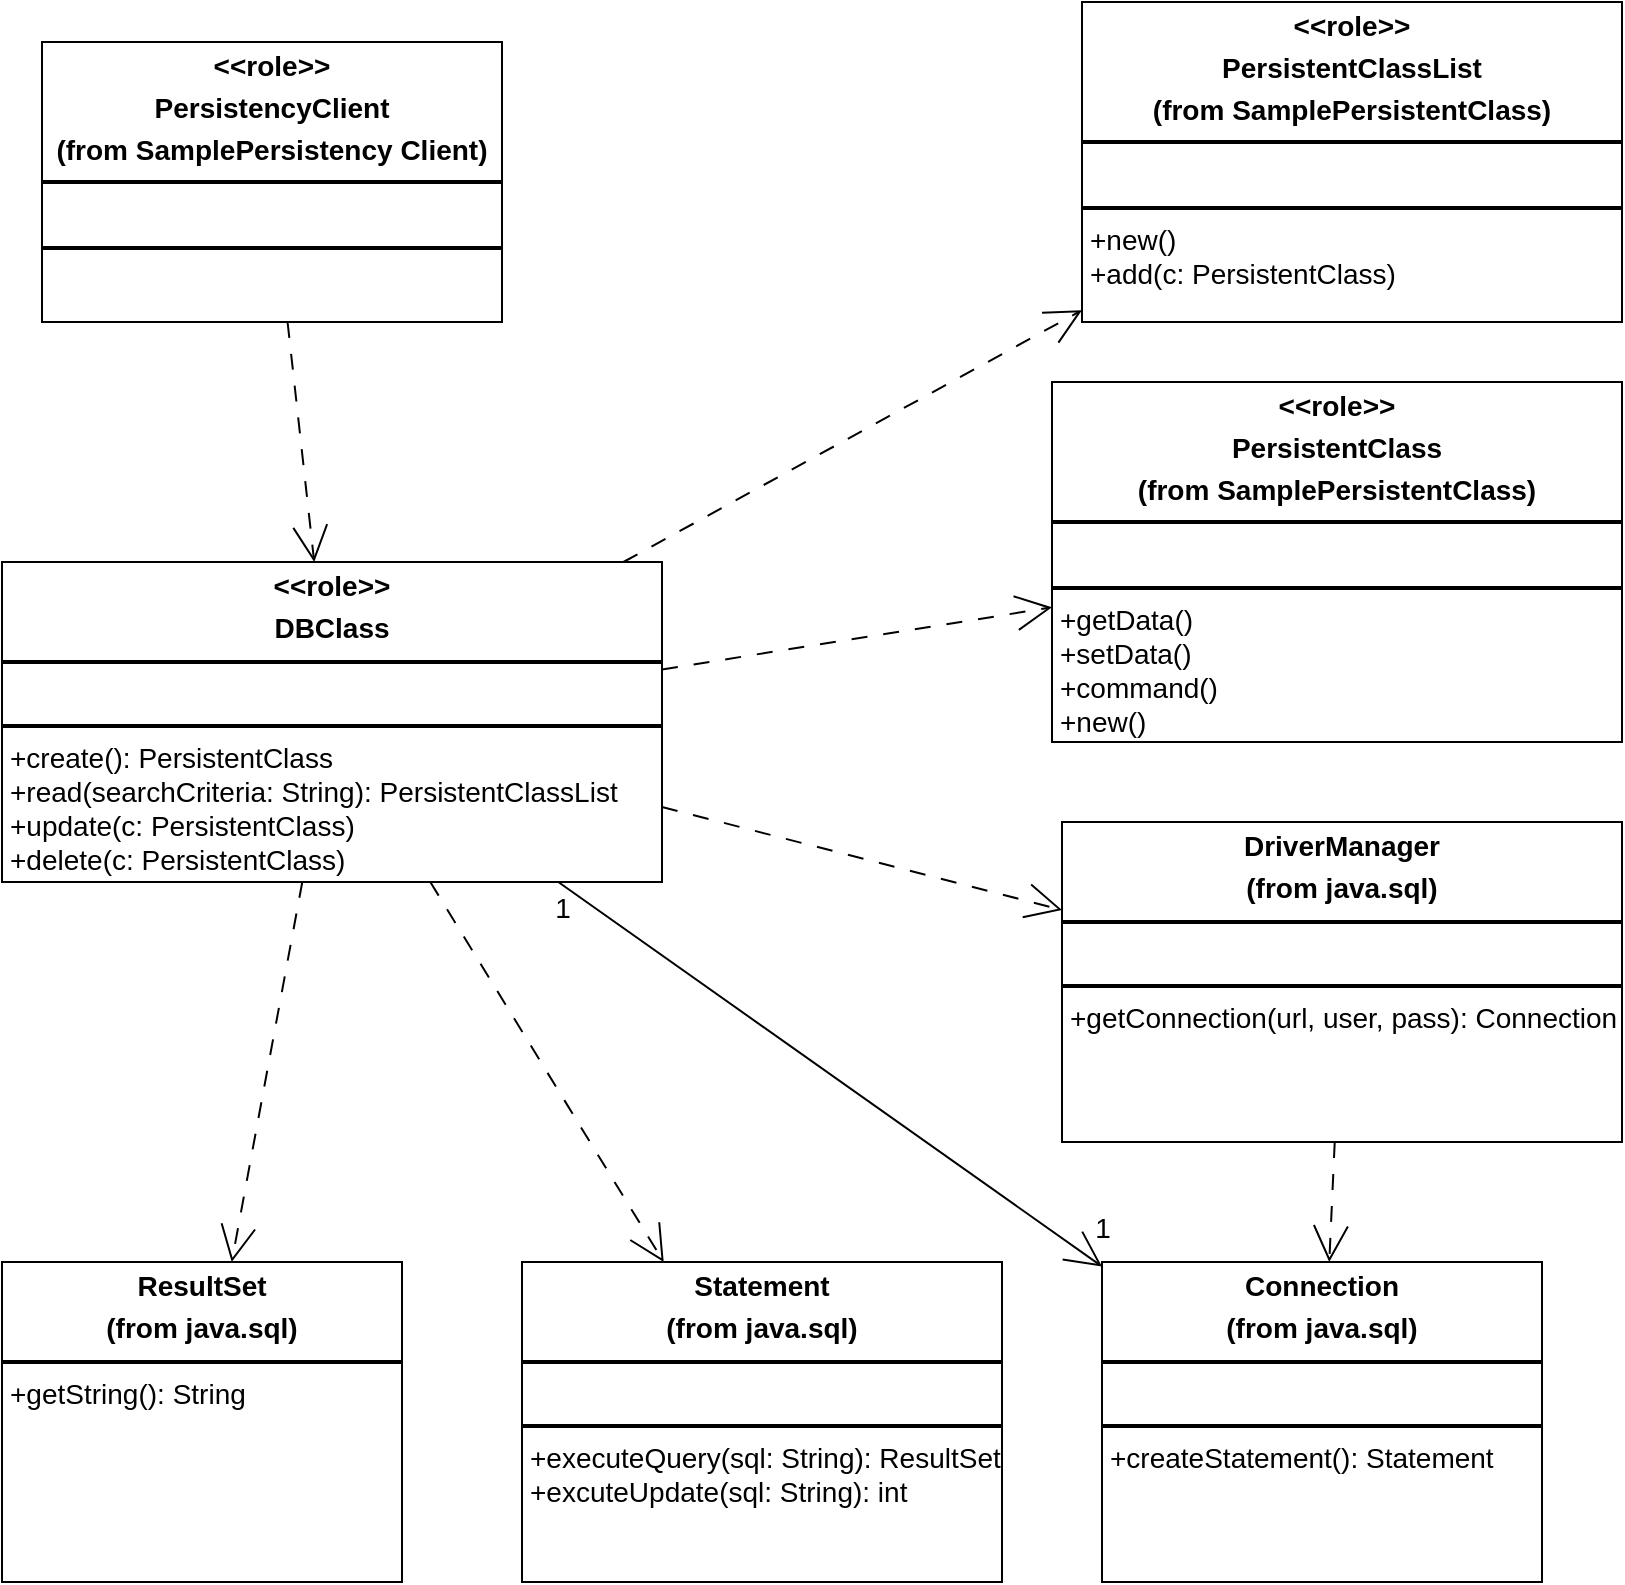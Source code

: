 <mxfile version="26.2.2" pages="10">
  <diagram name="Persistency" id="safnCi0ywybFVfCtsGNU">
    <mxGraphModel dx="2452" dy="2092" grid="1" gridSize="10" guides="1" tooltips="1" connect="1" arrows="1" fold="1" page="1" pageScale="1" pageWidth="850" pageHeight="1100" math="0" shadow="0">
      <root>
        <mxCell id="0" />
        <mxCell id="1" parent="0" />
        <mxCell id="Cc3Bo69zgKsmx6tdAahY-10" style="rounded=0;orthogonalLoop=1;jettySize=auto;html=1;dashed=1;endSize=16;endArrow=open;endFill=0;dashPattern=8 8;fontSize=14;" edge="1" parent="1" source="Cc3Bo69zgKsmx6tdAahY-1" target="Cc3Bo69zgKsmx6tdAahY-2">
          <mxGeometry relative="1" as="geometry" />
        </mxCell>
        <mxCell id="Cc3Bo69zgKsmx6tdAahY-1" value="&lt;p style=&quot;margin:0px;margin-top:4px;text-align:center;&quot;&gt;&lt;b&gt;&amp;lt;&amp;lt;role&amp;gt;&amp;gt;&lt;/b&gt;&lt;/p&gt;&lt;p style=&quot;margin:0px;margin-top:4px;text-align:center;&quot;&gt;&lt;b&gt;PersistencyClient&lt;/b&gt;&lt;/p&gt;&lt;p style=&quot;margin:0px;margin-top:4px;text-align:center;&quot;&gt;&lt;b&gt;(from SamplePersistency Client)&lt;/b&gt;&lt;/p&gt;&lt;hr style=&quot;border-style:solid;&quot;&gt;&lt;p style=&quot;margin:0px;margin-left:4px;&quot;&gt;&lt;br&gt;&lt;/p&gt;&lt;hr style=&quot;border-style:solid;&quot;&gt;&lt;p style=&quot;margin:0px;margin-left:4px;&quot;&gt;&lt;br&gt;&lt;/p&gt;" style="verticalAlign=top;align=left;overflow=fill;html=1;whiteSpace=wrap;fontSize=14;" vertex="1" parent="1">
          <mxGeometry x="-70" width="230" height="140" as="geometry" />
        </mxCell>
        <mxCell id="Cc3Bo69zgKsmx6tdAahY-2" value="&lt;p style=&quot;margin:0px;margin-top:4px;text-align:center;&quot;&gt;&lt;b&gt;&amp;lt;&amp;lt;role&amp;gt;&amp;gt;&lt;/b&gt;&lt;/p&gt;&lt;p style=&quot;margin:0px;margin-top:4px;text-align:center;&quot;&gt;&lt;b&gt;DBClass&lt;/b&gt;&lt;/p&gt;&lt;hr style=&quot;border-style:solid;&quot;&gt;&lt;p style=&quot;margin:0px;margin-left:4px;&quot;&gt;&lt;br&gt;&lt;/p&gt;&lt;hr style=&quot;border-style:solid;&quot;&gt;&lt;p style=&quot;margin:0px;margin-left:4px;&quot;&gt;+create(): PersistentClass&lt;/p&gt;&lt;p style=&quot;margin:0px;margin-left:4px;&quot;&gt;+read(searchCriteria: String): PersistentClassList&lt;/p&gt;&lt;p style=&quot;margin:0px;margin-left:4px;&quot;&gt;+update(c: PersistentClass)&lt;/p&gt;&lt;p style=&quot;margin:0px;margin-left:4px;&quot;&gt;+delete(c: PersistentClass)&lt;/p&gt;" style="verticalAlign=top;align=left;overflow=fill;html=1;whiteSpace=wrap;fontSize=14;" vertex="1" parent="1">
          <mxGeometry x="-90" y="260" width="330" height="160" as="geometry" />
        </mxCell>
        <mxCell id="Cc3Bo69zgKsmx6tdAahY-3" value="&lt;p style=&quot;margin:0px;margin-top:4px;text-align:center;&quot;&gt;&lt;b&gt;&amp;lt;&amp;lt;role&amp;gt;&amp;gt;&lt;/b&gt;&lt;/p&gt;&lt;p style=&quot;margin:0px;margin-top:4px;text-align:center;&quot;&gt;&lt;b&gt;PersistentClassList&lt;/b&gt;&lt;/p&gt;&lt;p style=&quot;margin:0px;margin-top:4px;text-align:center;&quot;&gt;&lt;b&gt;(from SamplePersistentClass)&lt;/b&gt;&lt;/p&gt;&lt;hr style=&quot;border-style:solid;&quot;&gt;&lt;p style=&quot;margin:0px;margin-left:4px;&quot;&gt;&lt;br&gt;&lt;/p&gt;&lt;hr style=&quot;border-style:solid;&quot;&gt;&lt;p style=&quot;margin:0px;margin-left:4px;&quot;&gt;+new()&lt;/p&gt;&lt;p style=&quot;margin:0px;margin-left:4px;&quot;&gt;+add(c: PersistentClass)&lt;/p&gt;" style="verticalAlign=top;align=left;overflow=fill;html=1;whiteSpace=wrap;fontSize=14;" vertex="1" parent="1">
          <mxGeometry x="450" y="-20" width="270" height="160" as="geometry" />
        </mxCell>
        <mxCell id="Cc3Bo69zgKsmx6tdAahY-4" value="&lt;p style=&quot;margin:0px;margin-top:4px;text-align:center;&quot;&gt;&lt;b&gt;&amp;lt;&amp;lt;role&amp;gt;&amp;gt;&lt;/b&gt;&lt;/p&gt;&lt;p style=&quot;margin:0px;margin-top:4px;text-align:center;&quot;&gt;&lt;b&gt;PersistentClass&lt;/b&gt;&lt;/p&gt;&lt;p style=&quot;margin:0px;margin-top:4px;text-align:center;&quot;&gt;&lt;b&gt;(from SamplePersistentClass)&lt;/b&gt;&lt;/p&gt;&lt;hr style=&quot;border-style:solid;&quot;&gt;&lt;p style=&quot;margin:0px;margin-left:4px;&quot;&gt;&lt;br&gt;&lt;/p&gt;&lt;hr style=&quot;border-style:solid;&quot;&gt;&lt;p style=&quot;margin:0px;margin-left:4px;&quot;&gt;+getData()&lt;/p&gt;&lt;p style=&quot;margin:0px;margin-left:4px;&quot;&gt;+setData()&lt;/p&gt;&lt;p style=&quot;margin:0px;margin-left:4px;&quot;&gt;+command()&lt;/p&gt;&lt;p style=&quot;margin:0px;margin-left:4px;&quot;&gt;+new()&lt;/p&gt;" style="verticalAlign=top;align=left;overflow=fill;html=1;whiteSpace=wrap;fontSize=14;" vertex="1" parent="1">
          <mxGeometry x="435" y="170" width="285" height="180" as="geometry" />
        </mxCell>
        <mxCell id="Cc3Bo69zgKsmx6tdAahY-5" value="&lt;p style=&quot;margin:0px;margin-top:4px;text-align:center;&quot;&gt;&lt;b&gt;DriverManager&lt;/b&gt;&lt;/p&gt;&lt;p style=&quot;margin:0px;margin-top:4px;text-align:center;&quot;&gt;&lt;b&gt;(from java.sql)&lt;/b&gt;&lt;/p&gt;&lt;hr style=&quot;border-style:solid;&quot;&gt;&lt;p style=&quot;margin:0px;margin-left:4px;&quot;&gt;&lt;br&gt;&lt;/p&gt;&lt;hr style=&quot;border-style:solid;&quot;&gt;&lt;p style=&quot;margin:0px;margin-left:4px;&quot;&gt;+getConnection(url, user, pass): Connection&lt;/p&gt;" style="verticalAlign=top;align=left;overflow=fill;html=1;whiteSpace=wrap;fontSize=14;" vertex="1" parent="1">
          <mxGeometry x="440" y="390" width="280" height="160" as="geometry" />
        </mxCell>
        <mxCell id="Cc3Bo69zgKsmx6tdAahY-7" value="&lt;p style=&quot;margin:0px;margin-top:4px;text-align:center;&quot;&gt;&lt;b&gt;Connection&lt;/b&gt;&lt;/p&gt;&lt;p style=&quot;margin:0px;margin-top:4px;text-align:center;&quot;&gt;&lt;b&gt;(from java.sql)&lt;/b&gt;&lt;/p&gt;&lt;hr style=&quot;border-style:solid;&quot;&gt;&lt;p style=&quot;margin:0px;margin-left:4px;&quot;&gt;&lt;br&gt;&lt;/p&gt;&lt;hr style=&quot;border-style:solid;&quot;&gt;&lt;p style=&quot;margin:0px;margin-left:4px;&quot;&gt;+createStatement(): Statement&lt;/p&gt;" style="verticalAlign=top;align=left;overflow=fill;html=1;whiteSpace=wrap;fontSize=14;" vertex="1" parent="1">
          <mxGeometry x="460" y="610" width="220" height="160" as="geometry" />
        </mxCell>
        <mxCell id="Cc3Bo69zgKsmx6tdAahY-8" value="&lt;p style=&quot;margin:0px;margin-top:4px;text-align:center;&quot;&gt;&lt;b style=&quot;background-color: transparent; color: light-dark(rgb(0, 0, 0), rgb(255, 255, 255));&quot;&gt;Statement&lt;/b&gt;&lt;/p&gt;&lt;p style=&quot;margin:0px;margin-top:4px;text-align:center;&quot;&gt;&lt;b style=&quot;background-color: transparent; color: light-dark(rgb(0, 0, 0), rgb(255, 255, 255));&quot;&gt;(from java.sql)&lt;/b&gt;&lt;/p&gt;&lt;hr style=&quot;border-style:solid;&quot;&gt;&lt;p style=&quot;margin:0px;margin-left:4px;&quot;&gt;&lt;br&gt;&lt;/p&gt;&lt;hr style=&quot;border-style:solid;&quot;&gt;&lt;p style=&quot;margin:0px;margin-left:4px;&quot;&gt;+executeQuery(sql: String): ResultSet&lt;/p&gt;&lt;p style=&quot;margin:0px;margin-left:4px;&quot;&gt;+excuteUpdate(sql: String): int&lt;/p&gt;" style="verticalAlign=top;align=left;overflow=fill;html=1;whiteSpace=wrap;fontSize=14;" vertex="1" parent="1">
          <mxGeometry x="170" y="610" width="240" height="160" as="geometry" />
        </mxCell>
        <mxCell id="Cc3Bo69zgKsmx6tdAahY-9" value="&lt;p style=&quot;margin:0px;margin-top:4px;text-align:center;&quot;&gt;&lt;b style=&quot;background-color: transparent; color: light-dark(rgb(0, 0, 0), rgb(255, 255, 255));&quot;&gt;ResultSet&lt;/b&gt;&lt;/p&gt;&lt;p style=&quot;margin:0px;margin-top:4px;text-align:center;&quot;&gt;&lt;b style=&quot;background-color: transparent; color: light-dark(rgb(0, 0, 0), rgb(255, 255, 255));&quot;&gt;(from java.sql)&lt;/b&gt;&lt;/p&gt;&lt;hr style=&quot;border-style:solid;&quot;&gt;&lt;p style=&quot;margin:0px;margin-left:4px;&quot;&gt;&lt;span style=&quot;background-color: transparent; color: light-dark(rgb(0, 0, 0), rgb(255, 255, 255));&quot;&gt;+getString(): String&lt;/span&gt;&lt;/p&gt;" style="verticalAlign=top;align=left;overflow=fill;html=1;whiteSpace=wrap;fontSize=14;" vertex="1" parent="1">
          <mxGeometry x="-90" y="610" width="200" height="160" as="geometry" />
        </mxCell>
        <mxCell id="Cc3Bo69zgKsmx6tdAahY-12" style="rounded=0;orthogonalLoop=1;jettySize=auto;html=1;dashed=1;endSize=16;endArrow=open;endFill=0;dashPattern=8 8;fontSize=14;" edge="1" parent="1" source="Cc3Bo69zgKsmx6tdAahY-2" target="Cc3Bo69zgKsmx6tdAahY-3">
          <mxGeometry relative="1" as="geometry">
            <mxPoint x="185" y="200" as="sourcePoint" />
            <mxPoint x="185" y="250" as="targetPoint" />
          </mxGeometry>
        </mxCell>
        <mxCell id="Cc3Bo69zgKsmx6tdAahY-13" style="rounded=0;orthogonalLoop=1;jettySize=auto;html=1;dashed=1;endSize=16;endArrow=open;endFill=0;dashPattern=8 8;fontSize=14;" edge="1" parent="1" source="Cc3Bo69zgKsmx6tdAahY-2" target="Cc3Bo69zgKsmx6tdAahY-4">
          <mxGeometry relative="1" as="geometry">
            <mxPoint x="375" y="255" as="sourcePoint" />
            <mxPoint x="550" y="185" as="targetPoint" />
          </mxGeometry>
        </mxCell>
        <mxCell id="Cc3Bo69zgKsmx6tdAahY-14" style="rounded=0;orthogonalLoop=1;jettySize=auto;html=1;dashed=1;endSize=16;endArrow=open;endFill=0;dashPattern=8 8;fontSize=14;" edge="1" parent="1" source="Cc3Bo69zgKsmx6tdAahY-2" target="Cc3Bo69zgKsmx6tdAahY-5">
          <mxGeometry relative="1" as="geometry">
            <mxPoint x="385" y="265" as="sourcePoint" />
            <mxPoint x="560" y="195" as="targetPoint" />
          </mxGeometry>
        </mxCell>
        <mxCell id="Cc3Bo69zgKsmx6tdAahY-15" style="rounded=0;orthogonalLoop=1;jettySize=auto;html=1;dashed=1;endSize=16;endArrow=open;endFill=0;dashPattern=8 8;fontSize=14;" edge="1" parent="1" source="Cc3Bo69zgKsmx6tdAahY-5" target="Cc3Bo69zgKsmx6tdAahY-7">
          <mxGeometry relative="1" as="geometry">
            <mxPoint x="215" y="225" as="sourcePoint" />
            <mxPoint x="500" y="578.125" as="targetPoint" />
          </mxGeometry>
        </mxCell>
        <mxCell id="Cc3Bo69zgKsmx6tdAahY-16" style="rounded=0;orthogonalLoop=1;jettySize=auto;html=1;dashed=1;endSize=16;endArrow=open;endFill=0;dashPattern=8 8;fontSize=14;" edge="1" parent="1" source="Cc3Bo69zgKsmx6tdAahY-2" target="Cc3Bo69zgKsmx6tdAahY-8">
          <mxGeometry relative="1" as="geometry">
            <mxPoint x="405" y="285" as="sourcePoint" />
            <mxPoint x="580" y="215" as="targetPoint" />
          </mxGeometry>
        </mxCell>
        <mxCell id="Cc3Bo69zgKsmx6tdAahY-17" style="rounded=0;orthogonalLoop=1;jettySize=auto;html=1;dashed=1;endSize=16;endArrow=open;endFill=0;dashPattern=8 8;fontSize=14;" edge="1" parent="1" source="Cc3Bo69zgKsmx6tdAahY-2" target="Cc3Bo69zgKsmx6tdAahY-9">
          <mxGeometry relative="1" as="geometry">
            <mxPoint x="415" y="295" as="sourcePoint" />
            <mxPoint x="590" y="225" as="targetPoint" />
          </mxGeometry>
        </mxCell>
        <mxCell id="Cc3Bo69zgKsmx6tdAahY-18" style="rounded=0;orthogonalLoop=1;jettySize=auto;html=1;endSize=16;endArrow=open;endFill=0;fontSize=14;" edge="1" parent="1" source="Cc3Bo69zgKsmx6tdAahY-2" target="Cc3Bo69zgKsmx6tdAahY-7">
          <mxGeometry relative="1" as="geometry">
            <mxPoint x="235" y="389" as="sourcePoint" />
            <mxPoint x="450" y="444" as="targetPoint" />
          </mxGeometry>
        </mxCell>
        <mxCell id="Cc3Bo69zgKsmx6tdAahY-19" value="1" style="text;html=1;align=center;verticalAlign=middle;resizable=0;points=[];autosize=1;strokeColor=none;fillColor=none;fontSize=14;" vertex="1" parent="1">
          <mxGeometry x="175" y="418" width="30" height="30" as="geometry" />
        </mxCell>
        <mxCell id="Cc3Bo69zgKsmx6tdAahY-20" value="1" style="text;html=1;align=center;verticalAlign=middle;resizable=0;points=[];autosize=1;strokeColor=none;fillColor=none;fontSize=14;" vertex="1" parent="1">
          <mxGeometry x="445" y="578" width="30" height="30" as="geometry" />
        </mxCell>
      </root>
    </mxGraphModel>
  </diagram>
  <diagram id="aZOSlKhhzZzpq43lnewR" name="Initialize">
    <mxGraphModel dx="1362" dy="843" grid="1" gridSize="10" guides="1" tooltips="1" connect="1" arrows="1" fold="1" page="1" pageScale="1" pageWidth="850" pageHeight="1100" math="0" shadow="0">
      <root>
        <mxCell id="0" />
        <mxCell id="1" parent="0" />
        <mxCell id="UYvqVl0TZ4U8rji2i2-W-1" value=":DBClass" style="shape=umlLifeline;whiteSpace=wrap;html=1;container=1;dropTarget=0;collapsible=0;recursiveResize=0;outlineConnect=0;portConstraint=eastwest;newEdgeStyle={&quot;curved&quot;:0,&quot;rounded&quot;:0};points=[[0,0,0,0,5],[0,1,0,0,-5],[1,0,0,0,5],[1,1,0,0,-5]];perimeter=rectanglePerimeter;targetShapes=umlLifeline;participant=label;fontSize=14;" vertex="1" parent="1">
          <mxGeometry x="210" y="170" width="100" height="190" as="geometry" />
        </mxCell>
        <mxCell id="UYvqVl0TZ4U8rji2i2-W-3" value="" style="html=1;points=[[0,0,0,0,5],[0,1,0,0,-5],[1,0,0,0,5],[1,1,0,0,-5]];perimeter=orthogonalPerimeter;outlineConnect=0;targetShapes=umlLifeline;portConstraint=eastwest;newEdgeStyle={&quot;curved&quot;:0,&quot;rounded&quot;:0};fontSize=14;" vertex="1" parent="UYvqVl0TZ4U8rji2i2-W-1">
          <mxGeometry x="45" y="70" width="10" height="80" as="geometry" />
        </mxCell>
        <mxCell id="UYvqVl0TZ4U8rji2i2-W-2" value=":DriverManager" style="shape=umlLifeline;perimeter=lifelinePerimeter;whiteSpace=wrap;html=1;container=1;dropTarget=0;collapsible=0;recursiveResize=0;outlineConnect=0;portConstraint=eastwest;newEdgeStyle={&quot;curved&quot;:0,&quot;rounded&quot;:0};fontSize=14;" vertex="1" parent="1">
          <mxGeometry x="460" y="170" width="100" height="190" as="geometry" />
        </mxCell>
        <mxCell id="UYvqVl0TZ4U8rji2i2-W-5" value="" style="html=1;points=[[0,0,0,0,5],[0,1,0,0,-5],[1,0,0,0,5],[1,1,0,0,-5]];perimeter=orthogonalPerimeter;outlineConnect=0;targetShapes=umlLifeline;portConstraint=eastwest;newEdgeStyle={&quot;curved&quot;:0,&quot;rounded&quot;:0};fontSize=14;" vertex="1" parent="UYvqVl0TZ4U8rji2i2-W-2">
          <mxGeometry x="45" y="90" width="10" height="30" as="geometry" />
        </mxCell>
        <mxCell id="UYvqVl0TZ4U8rji2i2-W-8" value="1. getConnection(url, user, pass)" style="html=1;verticalAlign=bottom;endArrow=block;curved=0;rounded=0;fontSize=14;" edge="1" parent="1" source="UYvqVl0TZ4U8rji2i2-W-3" target="UYvqVl0TZ4U8rji2i2-W-5">
          <mxGeometry width="80" relative="1" as="geometry">
            <mxPoint x="280" y="270" as="sourcePoint" />
            <mxPoint x="425" y="270" as="targetPoint" />
            <Array as="points">
              <mxPoint x="350" y="270" />
            </Array>
          </mxGeometry>
        </mxCell>
      </root>
    </mxGraphModel>
  </diagram>
  <diagram id="CJeZuwG-cCQ3fw-xnLv-" name="Create">
    <mxGraphModel dx="1362" dy="843" grid="1" gridSize="10" guides="1" tooltips="1" connect="1" arrows="1" fold="1" page="1" pageScale="1" pageWidth="850" pageHeight="1100" math="0" shadow="0">
      <root>
        <mxCell id="0" />
        <mxCell id="1" parent="0" />
        <mxCell id="3BzVvhqZFTO5cRdmQMtQ-1" value=":PersistencyClient" style="shape=umlLifeline;whiteSpace=wrap;html=1;container=1;dropTarget=0;collapsible=0;recursiveResize=0;outlineConnect=0;portConstraint=eastwest;newEdgeStyle={&quot;curved&quot;:0,&quot;rounded&quot;:0};points=[[0,0,0,0,5],[0,1,0,0,-5],[1,0,0,0,5],[1,1,0,0,-5]];perimeter=rectanglePerimeter;targetShapes=umlLifeline;participant=label;fontSize=14;" vertex="1" parent="1">
          <mxGeometry x="200" y="170" width="120" height="350" as="geometry" />
        </mxCell>
        <mxCell id="3BzVvhqZFTO5cRdmQMtQ-2" value="" style="html=1;points=[[0,0,0,0,5],[0,1,0,0,-5],[1,0,0,0,5],[1,1,0,0,-5]];perimeter=orthogonalPerimeter;outlineConnect=0;targetShapes=umlLifeline;portConstraint=eastwest;newEdgeStyle={&quot;curved&quot;:0,&quot;rounded&quot;:0};fontSize=14;" vertex="1" parent="3BzVvhqZFTO5cRdmQMtQ-1">
          <mxGeometry x="55" y="70" width="10" height="240" as="geometry" />
        </mxCell>
        <mxCell id="3BzVvhqZFTO5cRdmQMtQ-3" value=":DBClass" style="shape=umlLifeline;perimeter=lifelinePerimeter;whiteSpace=wrap;html=1;container=1;dropTarget=0;collapsible=0;recursiveResize=0;outlineConnect=0;portConstraint=eastwest;newEdgeStyle={&quot;curved&quot;:0,&quot;rounded&quot;:0};fontSize=14;" vertex="1" parent="1">
          <mxGeometry x="350" y="170" width="100" height="350" as="geometry" />
        </mxCell>
        <mxCell id="3BzVvhqZFTO5cRdmQMtQ-4" value="" style="html=1;points=[[0,0,0,0,5],[0,1,0,0,-5],[1,0,0,0,5],[1,1,0,0,-5]];perimeter=orthogonalPerimeter;outlineConnect=0;targetShapes=umlLifeline;portConstraint=eastwest;newEdgeStyle={&quot;curved&quot;:0,&quot;rounded&quot;:0};fontSize=14;" vertex="1" parent="3BzVvhqZFTO5cRdmQMtQ-3">
          <mxGeometry x="45" y="90" width="10" height="220" as="geometry" />
        </mxCell>
        <mxCell id="3BzVvhqZFTO5cRdmQMtQ-5" value="1. create()" style="html=1;verticalAlign=bottom;endArrow=block;curved=0;rounded=0;fontSize=14;" edge="1" parent="1" source="3BzVvhqZFTO5cRdmQMtQ-2" target="3BzVvhqZFTO5cRdmQMtQ-4">
          <mxGeometry width="80" relative="1" as="geometry">
            <mxPoint x="265" y="260" as="sourcePoint" />
            <mxPoint x="505" y="260" as="targetPoint" />
            <Array as="points">
              <mxPoint x="350" y="260" />
            </Array>
          </mxGeometry>
        </mxCell>
        <mxCell id="3BzVvhqZFTO5cRdmQMtQ-6" value=":PersistentClass" style="shape=umlLifeline;perimeter=lifelinePerimeter;whiteSpace=wrap;html=1;container=1;dropTarget=0;collapsible=0;recursiveResize=0;outlineConnect=0;portConstraint=eastwest;newEdgeStyle={&quot;curved&quot;:0,&quot;rounded&quot;:0};fontSize=14;" vertex="1" parent="1">
          <mxGeometry x="490" y="170" width="100" height="350" as="geometry" />
        </mxCell>
        <mxCell id="3BzVvhqZFTO5cRdmQMtQ-7" value="" style="html=1;points=[[0,0,0,0,5],[0,1,0,0,-5],[1,0,0,0,5],[1,1,0,0,-5]];perimeter=orthogonalPerimeter;outlineConnect=0;targetShapes=umlLifeline;portConstraint=eastwest;newEdgeStyle={&quot;curved&quot;:0,&quot;rounded&quot;:0};fontSize=14;" vertex="1" parent="3BzVvhqZFTO5cRdmQMtQ-6">
          <mxGeometry x="45" y="110" width="10" height="30" as="geometry" />
        </mxCell>
        <mxCell id="3BzVvhqZFTO5cRdmQMtQ-13" value="" style="html=1;points=[[0,0,0,0,5],[0,1,0,0,-5],[1,0,0,0,5],[1,1,0,0,-5]];perimeter=orthogonalPerimeter;outlineConnect=0;targetShapes=umlLifeline;portConstraint=eastwest;newEdgeStyle={&quot;curved&quot;:0,&quot;rounded&quot;:0};fontSize=14;" vertex="1" parent="3BzVvhqZFTO5cRdmQMtQ-6">
          <mxGeometry x="45" y="160" width="10" height="30" as="geometry" />
        </mxCell>
        <mxCell id="3BzVvhqZFTO5cRdmQMtQ-8" value=":Connection" style="shape=umlLifeline;perimeter=lifelinePerimeter;whiteSpace=wrap;html=1;container=1;dropTarget=0;collapsible=0;recursiveResize=0;outlineConnect=0;portConstraint=eastwest;newEdgeStyle={&quot;curved&quot;:0,&quot;rounded&quot;:0};fontSize=14;" vertex="1" parent="1">
          <mxGeometry x="610" y="170" width="100" height="350" as="geometry" />
        </mxCell>
        <mxCell id="3BzVvhqZFTO5cRdmQMtQ-9" value="" style="html=1;points=[[0,0,0,0,5],[0,1,0,0,-5],[1,0,0,0,5],[1,1,0,0,-5]];perimeter=orthogonalPerimeter;outlineConnect=0;targetShapes=umlLifeline;portConstraint=eastwest;newEdgeStyle={&quot;curved&quot;:0,&quot;rounded&quot;:0};fontSize=14;" vertex="1" parent="3BzVvhqZFTO5cRdmQMtQ-8">
          <mxGeometry x="45" y="220" width="10" height="30" as="geometry" />
        </mxCell>
        <mxCell id="3BzVvhqZFTO5cRdmQMtQ-10" value=":Statement" style="shape=umlLifeline;perimeter=lifelinePerimeter;whiteSpace=wrap;html=1;container=1;dropTarget=0;collapsible=0;recursiveResize=0;outlineConnect=0;portConstraint=eastwest;newEdgeStyle={&quot;curved&quot;:0,&quot;rounded&quot;:0};fontSize=14;" vertex="1" parent="1">
          <mxGeometry x="740" y="170" width="100" height="350" as="geometry" />
        </mxCell>
        <mxCell id="3BzVvhqZFTO5cRdmQMtQ-11" value="" style="html=1;points=[[0,0,0,0,5],[0,1,0,0,-5],[1,0,0,0,5],[1,1,0,0,-5]];perimeter=orthogonalPerimeter;outlineConnect=0;targetShapes=umlLifeline;portConstraint=eastwest;newEdgeStyle={&quot;curved&quot;:0,&quot;rounded&quot;:0};fontSize=14;" vertex="1" parent="3BzVvhqZFTO5cRdmQMtQ-10">
          <mxGeometry x="45" y="270" width="10" height="30" as="geometry" />
        </mxCell>
        <mxCell id="3BzVvhqZFTO5cRdmQMtQ-12" value="1.1 new()" style="html=1;verticalAlign=bottom;endArrow=block;curved=0;rounded=0;fontSize=14;" edge="1" parent="1" target="3BzVvhqZFTO5cRdmQMtQ-7">
          <mxGeometry width="80" relative="1" as="geometry">
            <mxPoint x="405" y="280" as="sourcePoint" />
            <mxPoint x="595" y="280" as="targetPoint" />
            <Array as="points" />
          </mxGeometry>
        </mxCell>
        <mxCell id="3BzVvhqZFTO5cRdmQMtQ-14" value="1.2 getData()" style="html=1;verticalAlign=bottom;endArrow=block;curved=0;rounded=0;fontSize=14;" edge="1" parent="1" target="3BzVvhqZFTO5cRdmQMtQ-13">
          <mxGeometry width="80" relative="1" as="geometry">
            <mxPoint x="405" y="330" as="sourcePoint" />
            <mxPoint x="595" y="330" as="targetPoint" />
            <Array as="points" />
          </mxGeometry>
        </mxCell>
        <mxCell id="3BzVvhqZFTO5cRdmQMtQ-15" value="1.3 ceateStatement()" style="html=1;verticalAlign=bottom;endArrow=block;curved=0;rounded=0;fontSize=14;" edge="1" parent="1" target="3BzVvhqZFTO5cRdmQMtQ-9">
          <mxGeometry width="80" relative="1" as="geometry">
            <mxPoint x="410" y="390" as="sourcePoint" />
            <mxPoint x="610" y="390" as="targetPoint" />
            <Array as="points" />
          </mxGeometry>
        </mxCell>
        <mxCell id="3BzVvhqZFTO5cRdmQMtQ-16" value="1.4 executeUpdate(String)" style="html=1;verticalAlign=bottom;endArrow=block;curved=0;rounded=0;fontSize=14;entryX=0;entryY=0;entryDx=0;entryDy=5;entryPerimeter=0;" edge="1" parent="1" source="3BzVvhqZFTO5cRdmQMtQ-4" target="3BzVvhqZFTO5cRdmQMtQ-11">
          <mxGeometry width="80" relative="1" as="geometry">
            <mxPoint x="425" y="450" as="sourcePoint" />
            <mxPoint x="615" y="450" as="targetPoint" />
            <Array as="points" />
          </mxGeometry>
        </mxCell>
      </root>
    </mxGraphModel>
  </diagram>
  <diagram id="IvwYAhF4x1HvN2q7Q-eB" name="Read">
    <mxGraphModel dx="1362" dy="843" grid="1" gridSize="10" guides="1" tooltips="1" connect="1" arrows="1" fold="1" page="1" pageScale="1" pageWidth="850" pageHeight="1100" math="0" shadow="0">
      <root>
        <mxCell id="0" />
        <mxCell id="1" parent="0" />
        <mxCell id="J0WBGPSOVahOPFvo_xfZ-1" value=":PersistencyClient" style="shape=umlLifeline;whiteSpace=wrap;html=1;container=1;dropTarget=0;collapsible=0;recursiveResize=0;outlineConnect=0;portConstraint=eastwest;newEdgeStyle={&quot;curved&quot;:0,&quot;rounded&quot;:0};points=[[0,0,0,0,5],[0,1,0,0,-5],[1,0,0,0,5],[1,1,0,0,-5]];perimeter=rectanglePerimeter;targetShapes=umlLifeline;participant=label;fontSize=14;" vertex="1" parent="1">
          <mxGeometry x="200" y="170" width="120" height="510" as="geometry" />
        </mxCell>
        <mxCell id="J0WBGPSOVahOPFvo_xfZ-2" value="" style="html=1;points=[[0,0,0,0,5],[0,1,0,0,-5],[1,0,0,0,5],[1,1,0,0,-5]];perimeter=orthogonalPerimeter;outlineConnect=0;targetShapes=umlLifeline;portConstraint=eastwest;newEdgeStyle={&quot;curved&quot;:0,&quot;rounded&quot;:0};fontSize=14;" vertex="1" parent="J0WBGPSOVahOPFvo_xfZ-1">
          <mxGeometry x="55" y="70" width="10" height="400" as="geometry" />
        </mxCell>
        <mxCell id="J0WBGPSOVahOPFvo_xfZ-3" value=":DBClass" style="shape=umlLifeline;perimeter=lifelinePerimeter;whiteSpace=wrap;html=1;container=1;dropTarget=0;collapsible=0;recursiveResize=0;outlineConnect=0;portConstraint=eastwest;newEdgeStyle={&quot;curved&quot;:0,&quot;rounded&quot;:0};fontSize=14;" vertex="1" parent="1">
          <mxGeometry x="350" y="170" width="100" height="510" as="geometry" />
        </mxCell>
        <mxCell id="J0WBGPSOVahOPFvo_xfZ-4" value="" style="html=1;points=[[0,0,0,0,5],[0,1,0,0,-5],[1,0,0,0,5],[1,1,0,0,-5]];perimeter=orthogonalPerimeter;outlineConnect=0;targetShapes=umlLifeline;portConstraint=eastwest;newEdgeStyle={&quot;curved&quot;:0,&quot;rounded&quot;:0};fontSize=14;" vertex="1" parent="J0WBGPSOVahOPFvo_xfZ-3">
          <mxGeometry x="45" y="90" width="10" height="380" as="geometry" />
        </mxCell>
        <mxCell id="J0WBGPSOVahOPFvo_xfZ-5" value="1. read(string)" style="html=1;verticalAlign=bottom;endArrow=block;curved=0;rounded=0;fontSize=14;" edge="1" parent="1" source="J0WBGPSOVahOPFvo_xfZ-2" target="J0WBGPSOVahOPFvo_xfZ-4">
          <mxGeometry width="80" relative="1" as="geometry">
            <mxPoint x="265" y="260" as="sourcePoint" />
            <mxPoint x="505" y="260" as="targetPoint" />
            <Array as="points">
              <mxPoint x="350" y="260" />
            </Array>
          </mxGeometry>
        </mxCell>
        <mxCell id="J0WBGPSOVahOPFvo_xfZ-6" value=":Connection" style="shape=umlLifeline;perimeter=lifelinePerimeter;whiteSpace=wrap;html=1;container=1;dropTarget=0;collapsible=0;recursiveResize=0;outlineConnect=0;portConstraint=eastwest;newEdgeStyle={&quot;curved&quot;:0,&quot;rounded&quot;:0};fontSize=14;" vertex="1" parent="1">
          <mxGeometry x="540" y="170" width="100" height="510" as="geometry" />
        </mxCell>
        <mxCell id="J0WBGPSOVahOPFvo_xfZ-7" value="" style="html=1;points=[[0,0,0,0,5],[0,1,0,0,-5],[1,0,0,0,5],[1,1,0,0,-5]];perimeter=orthogonalPerimeter;outlineConnect=0;targetShapes=umlLifeline;portConstraint=eastwest;newEdgeStyle={&quot;curved&quot;:0,&quot;rounded&quot;:0};fontSize=14;" vertex="1" parent="J0WBGPSOVahOPFvo_xfZ-6">
          <mxGeometry x="45" y="110" width="10" height="30" as="geometry" />
        </mxCell>
        <mxCell id="J0WBGPSOVahOPFvo_xfZ-9" value=":Statement" style="shape=umlLifeline;perimeter=lifelinePerimeter;whiteSpace=wrap;html=1;container=1;dropTarget=0;collapsible=0;recursiveResize=0;outlineConnect=0;portConstraint=eastwest;newEdgeStyle={&quot;curved&quot;:0,&quot;rounded&quot;:0};fontSize=14;" vertex="1" parent="1">
          <mxGeometry x="660" y="170" width="100" height="510" as="geometry" />
        </mxCell>
        <mxCell id="J0WBGPSOVahOPFvo_xfZ-8" value="" style="html=1;points=[[0,0,0,0,5],[0,1,0,0,-5],[1,0,0,0,5],[1,1,0,0,-5]];perimeter=orthogonalPerimeter;outlineConnect=0;targetShapes=umlLifeline;portConstraint=eastwest;newEdgeStyle={&quot;curved&quot;:0,&quot;rounded&quot;:0};fontSize=14;" vertex="1" parent="J0WBGPSOVahOPFvo_xfZ-9">
          <mxGeometry x="45" y="170" width="10" height="30" as="geometry" />
        </mxCell>
        <mxCell id="J0WBGPSOVahOPFvo_xfZ-11" value=":Resultset" style="shape=umlLifeline;perimeter=lifelinePerimeter;whiteSpace=wrap;html=1;container=1;dropTarget=0;collapsible=0;recursiveResize=0;outlineConnect=0;portConstraint=eastwest;newEdgeStyle={&quot;curved&quot;:0,&quot;rounded&quot;:0};fontSize=14;" vertex="1" parent="1">
          <mxGeometry x="790" y="170" width="100" height="510" as="geometry" />
        </mxCell>
        <mxCell id="J0WBGPSOVahOPFvo_xfZ-23" value="" style="html=1;points=[[0,0,0,0,5],[0,1,0,0,-5],[1,0,0,0,5],[1,1,0,0,-5]];perimeter=orthogonalPerimeter;outlineConnect=0;targetShapes=umlLifeline;portConstraint=eastwest;newEdgeStyle={&quot;curved&quot;:0,&quot;rounded&quot;:0};fontSize=14;" vertex="1" parent="J0WBGPSOVahOPFvo_xfZ-11">
          <mxGeometry x="45" y="300" width="10" height="30" as="geometry" />
        </mxCell>
        <mxCell id="J0WBGPSOVahOPFvo_xfZ-13" value="1.1 createStatement()" style="html=1;verticalAlign=bottom;endArrow=block;curved=0;rounded=0;fontSize=14;" edge="1" parent="1" target="J0WBGPSOVahOPFvo_xfZ-7">
          <mxGeometry width="80" relative="1" as="geometry">
            <mxPoint x="405" y="280" as="sourcePoint" />
            <mxPoint x="595" y="280" as="targetPoint" />
            <Array as="points" />
          </mxGeometry>
        </mxCell>
        <mxCell id="J0WBGPSOVahOPFvo_xfZ-14" value="1.2 executeQuery(string)" style="html=1;verticalAlign=bottom;endArrow=block;curved=0;rounded=0;fontSize=14;" edge="1" parent="1" target="J0WBGPSOVahOPFvo_xfZ-8">
          <mxGeometry width="80" relative="1" as="geometry">
            <mxPoint x="405" y="340" as="sourcePoint" />
            <mxPoint x="595" y="340" as="targetPoint" />
            <Array as="points" />
          </mxGeometry>
        </mxCell>
        <mxCell id="J0WBGPSOVahOPFvo_xfZ-15" value="1.3 new()" style="html=1;verticalAlign=bottom;endArrow=block;curved=0;rounded=0;fontSize=14;" edge="1" parent="1" target="J0WBGPSOVahOPFvo_xfZ-10">
          <mxGeometry width="80" relative="1" as="geometry">
            <mxPoint x="410" y="390" as="sourcePoint" />
            <mxPoint x="610" y="390" as="targetPoint" />
            <Array as="points" />
          </mxGeometry>
        </mxCell>
        <mxCell id="J0WBGPSOVahOPFvo_xfZ-16" value="1.4 new()" style="html=1;verticalAlign=bottom;endArrow=block;curved=0;rounded=0;fontSize=14;entryX=0;entryY=0;entryDx=0;entryDy=5;entryPerimeter=0;" edge="1" parent="1" source="J0WBGPSOVahOPFvo_xfZ-4" target="J0WBGPSOVahOPFvo_xfZ-12">
          <mxGeometry width="80" relative="1" as="geometry">
            <mxPoint x="425" y="450" as="sourcePoint" />
            <mxPoint x="615" y="450" as="targetPoint" />
            <Array as="points" />
          </mxGeometry>
        </mxCell>
        <mxCell id="J0WBGPSOVahOPFvo_xfZ-17" value=":PersistentClassList" style="shape=umlLifeline;perimeter=lifelinePerimeter;whiteSpace=wrap;html=1;container=1;dropTarget=0;collapsible=0;recursiveResize=0;outlineConnect=0;portConstraint=eastwest;newEdgeStyle={&quot;curved&quot;:0,&quot;rounded&quot;:0};fontSize=14;" vertex="1" parent="1">
          <mxGeometry x="910" y="170" width="130" height="510" as="geometry" />
        </mxCell>
        <mxCell id="J0WBGPSOVahOPFvo_xfZ-10" value="" style="html=1;points=[[0,0,0,0,5],[0,1,0,0,-5],[1,0,0,0,5],[1,1,0,0,-5]];perimeter=orthogonalPerimeter;outlineConnect=0;targetShapes=umlLifeline;portConstraint=eastwest;newEdgeStyle={&quot;curved&quot;:0,&quot;rounded&quot;:0};fontSize=14;" vertex="1" parent="J0WBGPSOVahOPFvo_xfZ-17">
          <mxGeometry x="60" y="210" width="10" height="30" as="geometry" />
        </mxCell>
        <mxCell id="J0WBGPSOVahOPFvo_xfZ-28" value="" style="html=1;points=[[0,0,0,0,5],[0,1,0,0,-5],[1,0,0,0,5],[1,1,0,0,-5]];perimeter=orthogonalPerimeter;outlineConnect=0;targetShapes=umlLifeline;portConstraint=eastwest;newEdgeStyle={&quot;curved&quot;:0,&quot;rounded&quot;:0};fontSize=14;" vertex="1" parent="J0WBGPSOVahOPFvo_xfZ-17">
          <mxGeometry x="60" y="420" width="10" height="30" as="geometry" />
        </mxCell>
        <mxCell id="J0WBGPSOVahOPFvo_xfZ-19" value=":PersistentClass" style="shape=umlLifeline;perimeter=lifelinePerimeter;whiteSpace=wrap;html=1;container=1;dropTarget=0;collapsible=0;recursiveResize=0;outlineConnect=0;portConstraint=eastwest;newEdgeStyle={&quot;curved&quot;:0,&quot;rounded&quot;:0};fontSize=14;" vertex="1" parent="1">
          <mxGeometry x="1070" y="170" width="100" height="510" as="geometry" />
        </mxCell>
        <mxCell id="J0WBGPSOVahOPFvo_xfZ-12" value="" style="html=1;points=[[0,0,0,0,5],[0,1,0,0,-5],[1,0,0,0,5],[1,1,0,0,-5]];perimeter=orthogonalPerimeter;outlineConnect=0;targetShapes=umlLifeline;portConstraint=eastwest;newEdgeStyle={&quot;curved&quot;:0,&quot;rounded&quot;:0};fontSize=14;" vertex="1" parent="J0WBGPSOVahOPFvo_xfZ-19">
          <mxGeometry x="45" y="260" width="10" height="30" as="geometry" />
        </mxCell>
        <mxCell id="J0WBGPSOVahOPFvo_xfZ-24" value="" style="html=1;points=[[0,0,0,0,5],[0,1,0,0,-5],[1,0,0,0,5],[1,1,0,0,-5]];perimeter=orthogonalPerimeter;outlineConnect=0;targetShapes=umlLifeline;portConstraint=eastwest;newEdgeStyle={&quot;curved&quot;:0,&quot;rounded&quot;:0};fontSize=14;" vertex="1" parent="J0WBGPSOVahOPFvo_xfZ-19">
          <mxGeometry x="45" y="350" width="10" height="30" as="geometry" />
        </mxCell>
        <mxCell id="J0WBGPSOVahOPFvo_xfZ-22" value="1.5 getString()" style="html=1;verticalAlign=bottom;endArrow=block;curved=0;rounded=0;fontSize=14;" edge="1" parent="1" source="J0WBGPSOVahOPFvo_xfZ-4" target="J0WBGPSOVahOPFvo_xfZ-23">
          <mxGeometry width="80" relative="1" as="geometry">
            <mxPoint x="415" y="460" as="sourcePoint" />
            <mxPoint x="1155" y="460" as="targetPoint" />
            <Array as="points" />
          </mxGeometry>
        </mxCell>
        <mxCell id="J0WBGPSOVahOPFvo_xfZ-25" value="1.6 setData()" style="html=1;verticalAlign=bottom;endArrow=block;curved=0;rounded=0;fontSize=14;" edge="1" parent="1" target="J0WBGPSOVahOPFvo_xfZ-24" source="J0WBGPSOVahOPFvo_xfZ-4">
          <mxGeometry width="80" relative="1" as="geometry">
            <mxPoint x="415" y="480" as="sourcePoint" />
            <mxPoint x="1165" y="470" as="targetPoint" />
            <Array as="points" />
          </mxGeometry>
        </mxCell>
        <mxCell id="J0WBGPSOVahOPFvo_xfZ-27" value="1.7 add(PersistentClass)" style="html=1;verticalAlign=bottom;endArrow=block;curved=0;rounded=0;fontSize=14;" edge="1" parent="1" source="J0WBGPSOVahOPFvo_xfZ-4" target="J0WBGPSOVahOPFvo_xfZ-28">
          <mxGeometry width="80" relative="1" as="geometry">
            <mxPoint x="420" y="590" as="sourcePoint" />
            <mxPoint x="1165" y="590" as="targetPoint" />
            <Array as="points" />
          </mxGeometry>
        </mxCell>
      </root>
    </mxGraphModel>
  </diagram>
  <diagram id="HhDLNCHaxa4jBK1sMRyY" name="Update">
    <mxGraphModel dx="1362" dy="843" grid="1" gridSize="10" guides="1" tooltips="1" connect="1" arrows="1" fold="1" page="1" pageScale="1" pageWidth="850" pageHeight="1100" math="0" shadow="0">
      <root>
        <mxCell id="0" />
        <mxCell id="1" parent="0" />
        <mxCell id="gvvMavoJ-OPPkOaerzpE-1" value=":PersistencyClient" style="shape=umlLifeline;whiteSpace=wrap;html=1;container=1;dropTarget=0;collapsible=0;recursiveResize=0;outlineConnect=0;portConstraint=eastwest;newEdgeStyle={&quot;curved&quot;:0,&quot;rounded&quot;:0};points=[[0,0,0,0,5],[0,1,0,0,-5],[1,0,0,0,5],[1,1,0,0,-5]];perimeter=rectanglePerimeter;targetShapes=umlLifeline;participant=label;fontSize=14;" vertex="1" parent="1">
          <mxGeometry x="200" y="170" width="120" height="350" as="geometry" />
        </mxCell>
        <mxCell id="gvvMavoJ-OPPkOaerzpE-2" value="" style="html=1;points=[[0,0,0,0,5],[0,1,0,0,-5],[1,0,0,0,5],[1,1,0,0,-5]];perimeter=orthogonalPerimeter;outlineConnect=0;targetShapes=umlLifeline;portConstraint=eastwest;newEdgeStyle={&quot;curved&quot;:0,&quot;rounded&quot;:0};fontSize=14;" vertex="1" parent="gvvMavoJ-OPPkOaerzpE-1">
          <mxGeometry x="55" y="70" width="10" height="240" as="geometry" />
        </mxCell>
        <mxCell id="gvvMavoJ-OPPkOaerzpE-3" value=":DBClass" style="shape=umlLifeline;perimeter=lifelinePerimeter;whiteSpace=wrap;html=1;container=1;dropTarget=0;collapsible=0;recursiveResize=0;outlineConnect=0;portConstraint=eastwest;newEdgeStyle={&quot;curved&quot;:0,&quot;rounded&quot;:0};fontSize=14;" vertex="1" parent="1">
          <mxGeometry x="420" y="170" width="100" height="350" as="geometry" />
        </mxCell>
        <mxCell id="gvvMavoJ-OPPkOaerzpE-4" value="" style="html=1;points=[[0,0,0,0,5],[0,1,0,0,-5],[1,0,0,0,5],[1,1,0,0,-5]];perimeter=orthogonalPerimeter;outlineConnect=0;targetShapes=umlLifeline;portConstraint=eastwest;newEdgeStyle={&quot;curved&quot;:0,&quot;rounded&quot;:0};fontSize=14;" vertex="1" parent="gvvMavoJ-OPPkOaerzpE-3">
          <mxGeometry x="45" y="90" width="10" height="220" as="geometry" />
        </mxCell>
        <mxCell id="gvvMavoJ-OPPkOaerzpE-5" value="1. update(myPersistentClass)" style="html=1;verticalAlign=bottom;endArrow=block;curved=0;rounded=0;fontSize=14;" edge="1" parent="1" source="gvvMavoJ-OPPkOaerzpE-2" target="gvvMavoJ-OPPkOaerzpE-4">
          <mxGeometry width="80" relative="1" as="geometry">
            <mxPoint x="265" y="260" as="sourcePoint" />
            <mxPoint x="505" y="260" as="targetPoint" />
            <Array as="points">
              <mxPoint x="350" y="260" />
            </Array>
          </mxGeometry>
        </mxCell>
        <mxCell id="gvvMavoJ-OPPkOaerzpE-6" value=":Connection" style="shape=umlLifeline;perimeter=lifelinePerimeter;whiteSpace=wrap;html=1;container=1;dropTarget=0;collapsible=0;recursiveResize=0;outlineConnect=0;portConstraint=eastwest;newEdgeStyle={&quot;curved&quot;:0,&quot;rounded&quot;:0};fontSize=14;" vertex="1" parent="1">
          <mxGeometry x="690" y="170" width="100" height="350" as="geometry" />
        </mxCell>
        <mxCell id="gvvMavoJ-OPPkOaerzpE-9" value="" style="html=1;points=[[0,0,0,0,5],[0,1,0,0,-5],[1,0,0,0,5],[1,1,0,0,-5]];perimeter=orthogonalPerimeter;outlineConnect=0;targetShapes=umlLifeline;portConstraint=eastwest;newEdgeStyle={&quot;curved&quot;:0,&quot;rounded&quot;:0};fontSize=14;" vertex="1" parent="gvvMavoJ-OPPkOaerzpE-6">
          <mxGeometry x="45" y="170" width="10" height="30" as="geometry" />
        </mxCell>
        <mxCell id="gvvMavoJ-OPPkOaerzpE-8" value=":Statement" style="shape=umlLifeline;perimeter=lifelinePerimeter;whiteSpace=wrap;html=1;container=1;dropTarget=0;collapsible=0;recursiveResize=0;outlineConnect=0;portConstraint=eastwest;newEdgeStyle={&quot;curved&quot;:0,&quot;rounded&quot;:0};fontSize=14;" vertex="1" parent="1">
          <mxGeometry x="810" y="170" width="100" height="350" as="geometry" />
        </mxCell>
        <mxCell id="gvvMavoJ-OPPkOaerzpE-20" value="" style="html=1;points=[[0,0,0,0,5],[0,1,0,0,-5],[1,0,0,0,5],[1,1,0,0,-5]];perimeter=orthogonalPerimeter;outlineConnect=0;targetShapes=umlLifeline;portConstraint=eastwest;newEdgeStyle={&quot;curved&quot;:0,&quot;rounded&quot;:0};fontSize=14;" vertex="1" parent="gvvMavoJ-OPPkOaerzpE-8">
          <mxGeometry x="45" y="255" width="10" height="30" as="geometry" />
        </mxCell>
        <mxCell id="gvvMavoJ-OPPkOaerzpE-12" value="1.1 getDate()" style="html=1;verticalAlign=bottom;endArrow=block;curved=0;rounded=0;fontSize=14;" edge="1" parent="1" target="gvvMavoJ-OPPkOaerzpE-7">
          <mxGeometry width="80" relative="1" as="geometry">
            <mxPoint x="475" y="280" as="sourcePoint" />
            <mxPoint x="665" y="280" as="targetPoint" />
            <Array as="points" />
          </mxGeometry>
        </mxCell>
        <mxCell id="gvvMavoJ-OPPkOaerzpE-13" value="1.2 createStatement()" style="html=1;verticalAlign=bottom;endArrow=block;curved=0;rounded=0;fontSize=14;" edge="1" parent="1" target="gvvMavoJ-OPPkOaerzpE-9">
          <mxGeometry width="80" relative="1" as="geometry">
            <mxPoint x="475" y="340" as="sourcePoint" />
            <mxPoint x="665" y="340" as="targetPoint" />
            <Array as="points" />
          </mxGeometry>
        </mxCell>
        <mxCell id="gvvMavoJ-OPPkOaerzpE-15" value="1.3 executeUpdate(String)" style="html=1;verticalAlign=bottom;endArrow=block;curved=0;rounded=0;fontSize=14;entryX=0;entryY=0;entryDx=0;entryDy=5;entryPerimeter=0;" edge="1" parent="1" source="gvvMavoJ-OPPkOaerzpE-4" target="gvvMavoJ-OPPkOaerzpE-20">
          <mxGeometry width="80" relative="1" as="geometry">
            <mxPoint x="495" y="450" as="sourcePoint" />
            <mxPoint x="685" y="450" as="targetPoint" />
            <Array as="points" />
          </mxGeometry>
        </mxCell>
        <mxCell id="gvvMavoJ-OPPkOaerzpE-19" value=":PersistentClass" style="shape=umlLifeline;perimeter=lifelinePerimeter;whiteSpace=wrap;html=1;container=1;dropTarget=0;collapsible=0;recursiveResize=0;outlineConnect=0;portConstraint=eastwest;newEdgeStyle={&quot;curved&quot;:0,&quot;rounded&quot;:0};fontSize=14;" vertex="1" parent="1">
          <mxGeometry x="560" y="170" width="100" height="350" as="geometry" />
        </mxCell>
        <mxCell id="gvvMavoJ-OPPkOaerzpE-7" value="" style="html=1;points=[[0,0,0,0,5],[0,1,0,0,-5],[1,0,0,0,5],[1,1,0,0,-5]];perimeter=orthogonalPerimeter;outlineConnect=0;targetShapes=umlLifeline;portConstraint=eastwest;newEdgeStyle={&quot;curved&quot;:0,&quot;rounded&quot;:0};fontSize=14;" vertex="1" parent="gvvMavoJ-OPPkOaerzpE-19">
          <mxGeometry x="45" y="100" width="10" height="30" as="geometry" />
        </mxCell>
      </root>
    </mxGraphModel>
  </diagram>
  <diagram id="mWz4QyA_GM5GSP5AQ4Tk" name="Delete">
    <mxGraphModel dx="1362" dy="843" grid="1" gridSize="10" guides="1" tooltips="1" connect="1" arrows="1" fold="1" page="1" pageScale="1" pageWidth="850" pageHeight="1100" math="0" shadow="0">
      <root>
        <mxCell id="0" />
        <mxCell id="1" parent="0" />
        <mxCell id="qJSRh5p_B04ASrJsdb9e-1" value=":PersistencyClient" style="shape=umlLifeline;whiteSpace=wrap;html=1;container=1;dropTarget=0;collapsible=0;recursiveResize=0;outlineConnect=0;portConstraint=eastwest;newEdgeStyle={&quot;curved&quot;:0,&quot;rounded&quot;:0};points=[[0,0,0,0,5],[0,1,0,0,-5],[1,0,0,0,5],[1,1,0,0,-5]];perimeter=rectanglePerimeter;targetShapes=umlLifeline;participant=label;fontSize=14;" vertex="1" parent="1">
          <mxGeometry x="200" y="170" width="120" height="350" as="geometry" />
        </mxCell>
        <mxCell id="qJSRh5p_B04ASrJsdb9e-2" value="" style="html=1;points=[[0,0,0,0,5],[0,1,0,0,-5],[1,0,0,0,5],[1,1,0,0,-5]];perimeter=orthogonalPerimeter;outlineConnect=0;targetShapes=umlLifeline;portConstraint=eastwest;newEdgeStyle={&quot;curved&quot;:0,&quot;rounded&quot;:0};fontSize=14;" vertex="1" parent="qJSRh5p_B04ASrJsdb9e-1">
          <mxGeometry x="55" y="70" width="10" height="240" as="geometry" />
        </mxCell>
        <mxCell id="qJSRh5p_B04ASrJsdb9e-3" value=":DBClass" style="shape=umlLifeline;perimeter=lifelinePerimeter;whiteSpace=wrap;html=1;container=1;dropTarget=0;collapsible=0;recursiveResize=0;outlineConnect=0;portConstraint=eastwest;newEdgeStyle={&quot;curved&quot;:0,&quot;rounded&quot;:0};fontSize=14;" vertex="1" parent="1">
          <mxGeometry x="420" y="170" width="100" height="350" as="geometry" />
        </mxCell>
        <mxCell id="qJSRh5p_B04ASrJsdb9e-4" value="" style="html=1;points=[[0,0,0,0,5],[0,1,0,0,-5],[1,0,0,0,5],[1,1,0,0,-5]];perimeter=orthogonalPerimeter;outlineConnect=0;targetShapes=umlLifeline;portConstraint=eastwest;newEdgeStyle={&quot;curved&quot;:0,&quot;rounded&quot;:0};fontSize=14;" vertex="1" parent="qJSRh5p_B04ASrJsdb9e-3">
          <mxGeometry x="45" y="90" width="10" height="220" as="geometry" />
        </mxCell>
        <mxCell id="qJSRh5p_B04ASrJsdb9e-5" value="1. delete(myPersistentClass)" style="html=1;verticalAlign=bottom;endArrow=block;curved=0;rounded=0;fontSize=14;" edge="1" parent="1" source="qJSRh5p_B04ASrJsdb9e-2" target="qJSRh5p_B04ASrJsdb9e-4">
          <mxGeometry width="80" relative="1" as="geometry">
            <mxPoint x="265" y="260" as="sourcePoint" />
            <mxPoint x="505" y="260" as="targetPoint" />
            <Array as="points">
              <mxPoint x="350" y="260" />
            </Array>
          </mxGeometry>
        </mxCell>
        <mxCell id="qJSRh5p_B04ASrJsdb9e-6" value=":Connection" style="shape=umlLifeline;perimeter=lifelinePerimeter;whiteSpace=wrap;html=1;container=1;dropTarget=0;collapsible=0;recursiveResize=0;outlineConnect=0;portConstraint=eastwest;newEdgeStyle={&quot;curved&quot;:0,&quot;rounded&quot;:0};fontSize=14;" vertex="1" parent="1">
          <mxGeometry x="550" y="170" width="100" height="350" as="geometry" />
        </mxCell>
        <mxCell id="qJSRh5p_B04ASrJsdb9e-7" value="" style="html=1;points=[[0,0,0,0,5],[0,1,0,0,-5],[1,0,0,0,5],[1,1,0,0,-5]];perimeter=orthogonalPerimeter;outlineConnect=0;targetShapes=umlLifeline;portConstraint=eastwest;newEdgeStyle={&quot;curved&quot;:0,&quot;rounded&quot;:0};fontSize=14;" vertex="1" parent="qJSRh5p_B04ASrJsdb9e-6">
          <mxGeometry x="45" y="170" width="10" height="30" as="geometry" />
        </mxCell>
        <mxCell id="qJSRh5p_B04ASrJsdb9e-8" value=":Statement" style="shape=umlLifeline;perimeter=lifelinePerimeter;whiteSpace=wrap;html=1;container=1;dropTarget=0;collapsible=0;recursiveResize=0;outlineConnect=0;portConstraint=eastwest;newEdgeStyle={&quot;curved&quot;:0,&quot;rounded&quot;:0};fontSize=14;" vertex="1" parent="1">
          <mxGeometry x="670" y="170" width="100" height="350" as="geometry" />
        </mxCell>
        <mxCell id="qJSRh5p_B04ASrJsdb9e-9" value="" style="html=1;points=[[0,0,0,0,5],[0,1,0,0,-5],[1,0,0,0,5],[1,1,0,0,-5]];perimeter=orthogonalPerimeter;outlineConnect=0;targetShapes=umlLifeline;portConstraint=eastwest;newEdgeStyle={&quot;curved&quot;:0,&quot;rounded&quot;:0};fontSize=14;" vertex="1" parent="qJSRh5p_B04ASrJsdb9e-8">
          <mxGeometry x="45" y="255" width="10" height="30" as="geometry" />
        </mxCell>
        <mxCell id="qJSRh5p_B04ASrJsdb9e-11" value="1.1 createStatement()" style="html=1;verticalAlign=bottom;endArrow=block;curved=0;rounded=0;fontSize=14;" edge="1" parent="1" target="qJSRh5p_B04ASrJsdb9e-7">
          <mxGeometry width="80" relative="1" as="geometry">
            <mxPoint x="475" y="340" as="sourcePoint" />
            <mxPoint x="665" y="340" as="targetPoint" />
            <Array as="points" />
          </mxGeometry>
        </mxCell>
        <mxCell id="qJSRh5p_B04ASrJsdb9e-12" value="1.2 executeUpdate(String)" style="html=1;verticalAlign=bottom;endArrow=block;curved=0;rounded=0;fontSize=14;entryX=0;entryY=0;entryDx=0;entryDy=5;entryPerimeter=0;" edge="1" parent="1" source="qJSRh5p_B04ASrJsdb9e-4" target="qJSRh5p_B04ASrJsdb9e-9">
          <mxGeometry width="80" relative="1" as="geometry">
            <mxPoint x="495" y="450" as="sourcePoint" />
            <mxPoint x="685" y="450" as="targetPoint" />
            <Array as="points" />
          </mxGeometry>
        </mxCell>
      </root>
    </mxGraphModel>
  </diagram>
  <diagram id="I8r60tP6FMwla7XWDqQ3" name="Distribution">
    <mxGraphModel dx="2212" dy="1943" grid="1" gridSize="10" guides="1" tooltips="1" connect="1" arrows="1" fold="1" page="1" pageScale="1" pageWidth="850" pageHeight="1100" math="0" shadow="0">
      <root>
        <mxCell id="0" />
        <mxCell id="1" parent="0" />
        <mxCell id="a_vbJ974kr3QcUnf4rnL-2" value="&lt;p style=&quot;margin:0px;margin-top:4px;text-align:center;&quot;&gt;&lt;b&gt;Remote&lt;/b&gt;&lt;/p&gt;&lt;hr style=&quot;border-style:solid;&quot;&gt;&lt;p style=&quot;margin:0px;margin-left:4px;&quot;&gt;&lt;br&gt;&lt;/p&gt;&lt;hr style=&quot;border-style:solid;&quot;&gt;&lt;p style=&quot;margin:0px;margin-left:4px;&quot;&gt;&lt;br&gt;&lt;/p&gt;" style="verticalAlign=top;align=left;overflow=fill;html=1;whiteSpace=wrap;fontSize=14;" vertex="1" parent="1">
          <mxGeometry x="-28.75" y="-150" width="202.5" height="100" as="geometry" />
        </mxCell>
        <mxCell id="a_vbJ974kr3QcUnf4rnL-24" style="edgeStyle=orthogonalEdgeStyle;rounded=0;orthogonalLoop=1;jettySize=auto;html=1;endArrow=open;endFill=0;endSize=16;fontSize=14;" edge="1" parent="1" source="a_vbJ974kr3QcUnf4rnL-3" target="a_vbJ974kr3QcUnf4rnL-23">
          <mxGeometry relative="1" as="geometry" />
        </mxCell>
        <mxCell id="a_vbJ974kr3QcUnf4rnL-3" value="&lt;p style=&quot;margin:0px;margin-top:4px;text-align:center;&quot;&gt;&lt;b&gt;RemoteObject_Stub&lt;/b&gt;&lt;/p&gt;&lt;hr style=&quot;border-style:solid;&quot;&gt;&lt;p style=&quot;margin:0px;margin-left:4px;&quot;&gt;-RemoteObject_Skeleton: remoteObject_Skeleton&lt;/p&gt;&lt;hr style=&quot;border-style:solid;&quot;&gt;&lt;p style=&quot;margin:0px;margin-left:4px;&quot;&gt;&lt;br&gt;&lt;/p&gt;" style="verticalAlign=top;align=left;overflow=fill;html=1;whiteSpace=wrap;fontSize=14;" vertex="1" parent="1">
          <mxGeometry x="-92.5" y="200" width="330" height="100" as="geometry" />
        </mxCell>
        <mxCell id="a_vbJ974kr3QcUnf4rnL-21" style="rounded=0;orthogonalLoop=1;jettySize=auto;html=1;endArrow=block;endFill=0;endSize=16;fontSize=14;" edge="1" parent="1" source="a_vbJ974kr3QcUnf4rnL-20" target="a_vbJ974kr3QcUnf4rnL-2">
          <mxGeometry relative="1" as="geometry" />
        </mxCell>
        <mxCell id="a_vbJ974kr3QcUnf4rnL-20" value="&lt;p style=&quot;margin:0px;margin-top:4px;text-align:center;&quot;&gt;&lt;b&gt;IRemoteObject&lt;/b&gt;&lt;/p&gt;&lt;hr style=&quot;border-style:solid;&quot;&gt;&lt;p style=&quot;margin:0px;margin-left:4px;&quot;&gt;&lt;br&gt;&lt;/p&gt;&lt;hr style=&quot;border-style:solid;&quot;&gt;&lt;p style=&quot;margin:0px;margin-left:4px;&quot;&gt;&lt;br&gt;&lt;/p&gt;" style="verticalAlign=top;align=left;overflow=fill;html=1;whiteSpace=wrap;fontSize=14;" vertex="1" parent="1">
          <mxGeometry x="-28.75" width="202.5" height="100" as="geometry" />
        </mxCell>
        <mxCell id="a_vbJ974kr3QcUnf4rnL-22" style="rounded=0;orthogonalLoop=1;jettySize=auto;html=1;endArrow=block;endFill=0;endSize=16;dashed=1;dashPattern=8 8;fontSize=14;" edge="1" parent="1" source="a_vbJ974kr3QcUnf4rnL-3" target="a_vbJ974kr3QcUnf4rnL-20">
          <mxGeometry relative="1" as="geometry">
            <mxPoint x="83" y="10" as="sourcePoint" />
            <mxPoint x="83" y="-40" as="targetPoint" />
          </mxGeometry>
        </mxCell>
        <mxCell id="a_vbJ974kr3QcUnf4rnL-23" value="&lt;p style=&quot;margin:0px;margin-top:4px;text-align:center;&quot;&gt;&lt;b&gt;RemoteObject_Skeleton&lt;/b&gt;&lt;/p&gt;&lt;hr style=&quot;border-style:solid;&quot;&gt;&lt;p style=&quot;margin:0px;margin-left:4px;&quot;&gt;-RemoteObject: remoteObject&lt;/p&gt;&lt;hr style=&quot;border-style:solid;&quot;&gt;&lt;p style=&quot;margin:0px;margin-left:4px;&quot;&gt;&lt;br&gt;&lt;/p&gt;" style="verticalAlign=top;align=left;overflow=fill;html=1;whiteSpace=wrap;fontSize=14;" vertex="1" parent="1">
          <mxGeometry x="355" y="200" width="230" height="100" as="geometry" />
        </mxCell>
        <mxCell id="a_vbJ974kr3QcUnf4rnL-25" value="1" style="text;html=1;align=center;verticalAlign=middle;resizable=0;points=[];autosize=1;strokeColor=none;fillColor=none;fontSize=14;" vertex="1" parent="1">
          <mxGeometry x="230" y="220" width="30" height="30" as="geometry" />
        </mxCell>
        <mxCell id="a_vbJ974kr3QcUnf4rnL-26" value="1" style="text;html=1;align=center;verticalAlign=middle;resizable=0;points=[];autosize=1;strokeColor=none;fillColor=none;fontSize=14;" vertex="1" parent="1">
          <mxGeometry x="320" y="218" width="30" height="30" as="geometry" />
        </mxCell>
        <mxCell id="TRFoxyRZXQWXKS-_3F6C-1" value="&lt;p style=&quot;margin:0px;margin-top:4px;text-align:center;&quot;&gt;&lt;b&gt;RemoteObject&lt;/b&gt;&lt;/p&gt;&lt;hr style=&quot;border-style:solid;&quot;&gt;&lt;p style=&quot;margin:0px;margin-left:4px;&quot;&gt;&lt;br&gt;&lt;/p&gt;&lt;hr style=&quot;border-style:solid;&quot;&gt;&lt;p style=&quot;margin:0px;margin-left:4px;&quot;&gt;&lt;br&gt;&lt;/p&gt;" style="verticalAlign=top;align=left;overflow=fill;html=1;whiteSpace=wrap;fontSize=14;" vertex="1" parent="1">
          <mxGeometry x="370" y="38" width="200" height="100" as="geometry" />
        </mxCell>
        <mxCell id="TRFoxyRZXQWXKS-_3F6C-4" value="&lt;p style=&quot;margin:0px;margin-top:4px;text-align:center;&quot;&gt;&lt;b&gt;UnicasRemoteObject&lt;/b&gt;&lt;/p&gt;&lt;hr style=&quot;border-style:solid;&quot;&gt;&lt;p style=&quot;margin:0px;margin-left:4px;&quot;&gt;&lt;br&gt;&lt;/p&gt;&lt;hr style=&quot;border-style:solid;&quot;&gt;&lt;p style=&quot;margin:0px;margin-left:4px;&quot;&gt;&lt;br&gt;&lt;/p&gt;" style="verticalAlign=top;align=left;overflow=fill;html=1;whiteSpace=wrap;fontSize=14;" vertex="1" parent="1">
          <mxGeometry x="360" y="-150" width="220" height="100" as="geometry" />
        </mxCell>
        <mxCell id="TRFoxyRZXQWXKS-_3F6C-5" style="rounded=0;orthogonalLoop=1;jettySize=auto;html=1;endArrow=block;endFill=0;endSize=16;fontSize=14;" edge="1" parent="1" source="TRFoxyRZXQWXKS-_3F6C-1" target="TRFoxyRZXQWXKS-_3F6C-4">
          <mxGeometry relative="1" as="geometry">
            <mxPoint x="528" y="210" as="sourcePoint" />
            <mxPoint x="527" y="150" as="targetPoint" />
          </mxGeometry>
        </mxCell>
        <mxCell id="TRFoxyRZXQWXKS-_3F6C-6" value="&lt;p style=&quot;margin:0px;margin-top:4px;text-align:center;&quot;&gt;&lt;b&gt;Client&lt;/b&gt;&lt;/p&gt;&lt;hr style=&quot;border-style:solid;&quot;&gt;&lt;p style=&quot;margin:0px;margin-left:4px;&quot;&gt;&lt;br&gt;&lt;/p&gt;&lt;hr style=&quot;border-style:solid;&quot;&gt;&lt;p style=&quot;margin:0px;margin-left:4px;&quot;&gt;&lt;br&gt;&lt;/p&gt;" style="verticalAlign=top;align=left;overflow=fill;html=1;whiteSpace=wrap;fontSize=14;" vertex="1" parent="1">
          <mxGeometry x="-380" width="210" height="100" as="geometry" />
        </mxCell>
        <mxCell id="TRFoxyRZXQWXKS-_3F6C-7" style="edgeStyle=orthogonalEdgeStyle;rounded=0;orthogonalLoop=1;jettySize=auto;html=1;endArrow=open;endFill=0;endSize=16;fontSize=14;" edge="1" parent="1" source="TRFoxyRZXQWXKS-_3F6C-6" target="a_vbJ974kr3QcUnf4rnL-20">
          <mxGeometry relative="1" as="geometry">
            <mxPoint x="248" y="260" as="sourcePoint" />
            <mxPoint x="410" y="260" as="targetPoint" />
          </mxGeometry>
        </mxCell>
        <mxCell id="TRFoxyRZXQWXKS-_3F6C-9" value="1" style="text;html=1;align=center;verticalAlign=middle;resizable=0;points=[];autosize=1;strokeColor=none;fillColor=none;fontSize=14;" vertex="1" parent="1">
          <mxGeometry x="-175" y="18" width="30" height="30" as="geometry" />
        </mxCell>
        <mxCell id="TRFoxyRZXQWXKS-_3F6C-10" value="1" style="text;html=1;align=center;verticalAlign=middle;resizable=0;points=[];autosize=1;strokeColor=none;fillColor=none;fontSize=14;" vertex="1" parent="1">
          <mxGeometry x="-55" y="18" width="30" height="30" as="geometry" />
        </mxCell>
        <mxCell id="TRFoxyRZXQWXKS-_3F6C-11" style="rounded=0;orthogonalLoop=1;jettySize=auto;html=1;endArrow=open;endFill=0;endSize=16;fontSize=14;" edge="1" parent="1" source="a_vbJ974kr3QcUnf4rnL-23" target="TRFoxyRZXQWXKS-_3F6C-1">
          <mxGeometry relative="1" as="geometry">
            <mxPoint x="475" y="260" as="sourcePoint" />
            <mxPoint x="365" y="260" as="targetPoint" />
          </mxGeometry>
        </mxCell>
        <mxCell id="TRFoxyRZXQWXKS-_3F6C-12" value="1" style="text;html=1;align=center;verticalAlign=middle;resizable=0;points=[];autosize=1;strokeColor=none;fillColor=none;fontSize=14;" vertex="1" parent="1">
          <mxGeometry x="470" y="178" width="30" height="30" as="geometry" />
        </mxCell>
        <mxCell id="TRFoxyRZXQWXKS-_3F6C-13" value="1" style="text;html=1;align=center;verticalAlign=middle;resizable=0;points=[];autosize=1;strokeColor=none;fillColor=none;fontSize=14;" vertex="1" parent="1">
          <mxGeometry x="440" y="138" width="30" height="30" as="geometry" />
        </mxCell>
        <mxCell id="rfdXwUXzmt5sFw8roDKq-2" style="rounded=0;orthogonalLoop=1;jettySize=auto;html=1;dashed=1;endArrow=none;startFill=0;fontSize=14;" edge="1" parent="1" source="rfdXwUXzmt5sFw8roDKq-1" target="TRFoxyRZXQWXKS-_3F6C-6">
          <mxGeometry relative="1" as="geometry" />
        </mxCell>
        <mxCell id="rfdXwUXzmt5sFw8roDKq-1" value="The remote object appears &quot;local&quot; to the client." style="shape=note;size=20;whiteSpace=wrap;html=1;fontSize=14;" vertex="1" parent="1">
          <mxGeometry x="-340" y="-120" width="120" height="80" as="geometry" />
        </mxCell>
        <mxCell id="rfdXwUXzmt5sFw8roDKq-5" value="Indicate that the object is remote." style="shape=note;size=20;whiteSpace=wrap;html=1;fontSize=14;" vertex="1" parent="1">
          <mxGeometry x="53.75" y="-260" width="120" height="70" as="geometry" />
        </mxCell>
        <mxCell id="rfdXwUXzmt5sFw8roDKq-6" style="rounded=0;orthogonalLoop=1;jettySize=auto;html=1;dashed=1;endArrow=none;startFill=0;fontSize=14;" edge="1" parent="1" source="a_vbJ974kr3QcUnf4rnL-2" target="rfdXwUXzmt5sFw8roDKq-5">
          <mxGeometry relative="1" as="geometry">
            <mxPoint x="-268" y="-30" as="sourcePoint" />
            <mxPoint x="-267" y="10" as="targetPoint" />
          </mxGeometry>
        </mxCell>
        <mxCell id="rfdXwUXzmt5sFw8roDKq-7" value="The client deals with an interface, not the remote object directly." style="shape=note;size=20;whiteSpace=wrap;html=1;fontSize=14;" vertex="1" parent="1">
          <mxGeometry x="210" y="-50" width="120" height="70" as="geometry" />
        </mxCell>
        <mxCell id="rfdXwUXzmt5sFw8roDKq-9" style="rounded=0;orthogonalLoop=1;jettySize=auto;html=1;dashed=1;endArrow=none;startFill=0;fontSize=14;" edge="1" parent="1" source="a_vbJ974kr3QcUnf4rnL-20" target="rfdXwUXzmt5sFw8roDKq-7">
          <mxGeometry relative="1" as="geometry">
            <mxPoint x="106" y="-140" as="sourcePoint" />
            <mxPoint x="144" y="-220" as="targetPoint" />
          </mxGeometry>
        </mxCell>
        <mxCell id="rfdXwUXzmt5sFw8roDKq-10" value="On the client side. The stub is transmitted to the client when the client asks the server&#39;s RMIRegistry for the object bound to a specific name" style="shape=note;size=20;whiteSpace=wrap;html=1;fontSize=14;" vertex="1" parent="1">
          <mxGeometry x="-60" y="330" width="225" height="100" as="geometry" />
        </mxCell>
        <mxCell id="rfdXwUXzmt5sFw8roDKq-11" style="rounded=0;orthogonalLoop=1;jettySize=auto;html=1;dashed=1;endArrow=none;startFill=0;fontSize=14;" edge="1" parent="1" source="a_vbJ974kr3QcUnf4rnL-3" target="rfdXwUXzmt5sFw8roDKq-10">
          <mxGeometry relative="1" as="geometry">
            <mxPoint x="184" y="27" as="sourcePoint" />
            <mxPoint x="220" y="15" as="targetPoint" />
          </mxGeometry>
        </mxCell>
        <mxCell id="rfdXwUXzmt5sFw8roDKq-12" value="On the server side. The stub communicates with the skeleton, not with the remote object directly" style="shape=note;size=20;whiteSpace=wrap;html=1;fontSize=14;" vertex="1" parent="1">
          <mxGeometry x="370" y="340" width="220" height="80" as="geometry" />
        </mxCell>
        <mxCell id="rfdXwUXzmt5sFw8roDKq-13" style="rounded=0;orthogonalLoop=1;jettySize=auto;html=1;dashed=1;endArrow=none;startFill=0;fontSize=14;" edge="1" parent="1" source="a_vbJ974kr3QcUnf4rnL-23" target="rfdXwUXzmt5sFw8roDKq-12">
          <mxGeometry relative="1" as="geometry">
            <mxPoint x="65" y="310" as="sourcePoint" />
            <mxPoint x="48" y="360" as="targetPoint" />
          </mxGeometry>
        </mxCell>
        <mxCell id="rfdXwUXzmt5sFw8roDKq-14" value="Contains the code necessary to create stubs and skeletons" style="shape=note;size=20;whiteSpace=wrap;html=1;fontSize=14;" vertex="1" parent="1">
          <mxGeometry x="355" y="-250" width="175" height="70" as="geometry" />
        </mxCell>
        <mxCell id="rfdXwUXzmt5sFw8roDKq-15" style="rounded=0;orthogonalLoop=1;jettySize=auto;html=1;dashed=1;endArrow=none;startFill=0;fontSize=14;" edge="1" parent="1" source="TRFoxyRZXQWXKS-_3F6C-4" target="rfdXwUXzmt5sFw8roDKq-14">
          <mxGeometry relative="1" as="geometry">
            <mxPoint x="106" y="-140" as="sourcePoint" />
            <mxPoint x="144" y="-220" as="targetPoint" />
          </mxGeometry>
        </mxCell>
      </root>
    </mxGraphModel>
  </diagram>
  <diagram id="OxLbRJSW9KHq-WiQMqR0" name="Page-8">
    <mxGraphModel dx="1362" dy="843" grid="1" gridSize="10" guides="1" tooltips="1" connect="1" arrows="1" fold="1" page="1" pageScale="1" pageWidth="850" pageHeight="1100" math="0" shadow="0">
      <root>
        <mxCell id="0" />
        <mxCell id="1" parent="0" />
        <mxCell id="3Pjx345xrtsZfdx7X4Nh-1" value=":Client" style="shape=umlLifeline;whiteSpace=wrap;html=1;container=1;dropTarget=0;collapsible=0;recursiveResize=0;outlineConnect=0;portConstraint=eastwest;newEdgeStyle={&quot;curved&quot;:0,&quot;rounded&quot;:0};points=[[0,0,0,0,5],[0,1,0,0,-5],[1,0,0,0,5],[1,1,0,0,-5]];perimeter=rectanglePerimeter;targetShapes=umlLifeline;participant=label;fontSize=14;" vertex="1" parent="1">
          <mxGeometry x="220" y="170" width="100" height="350" as="geometry" />
        </mxCell>
        <mxCell id="3Pjx345xrtsZfdx7X4Nh-2" value="" style="html=1;points=[[0,0,0,0,5],[0,1,0,0,-5],[1,0,0,0,5],[1,1,0,0,-5]];perimeter=orthogonalPerimeter;outlineConnect=0;targetShapes=umlLifeline;portConstraint=eastwest;newEdgeStyle={&quot;curved&quot;:0,&quot;rounded&quot;:0};fontSize=14;" vertex="1" parent="3Pjx345xrtsZfdx7X4Nh-1">
          <mxGeometry x="45" y="70" width="10" height="260" as="geometry" />
        </mxCell>
        <mxCell id="3Pjx345xrtsZfdx7X4Nh-3" value=":IRemoteObject" style="shape=umlLifeline;perimeter=lifelinePerimeter;whiteSpace=wrap;html=1;container=1;dropTarget=0;collapsible=0;recursiveResize=0;outlineConnect=0;portConstraint=eastwest;newEdgeStyle={&quot;curved&quot;:0,&quot;rounded&quot;:0};fontSize=14;" vertex="1" parent="1">
          <mxGeometry x="360" y="170" width="100" height="350" as="geometry" />
        </mxCell>
        <mxCell id="3Pjx345xrtsZfdx7X4Nh-4" value="" style="html=1;points=[[0,0,0,0,5],[0,1,0,0,-5],[1,0,0,0,5],[1,1,0,0,-5]];perimeter=orthogonalPerimeter;outlineConnect=0;targetShapes=umlLifeline;portConstraint=eastwest;newEdgeStyle={&quot;curved&quot;:0,&quot;rounded&quot;:0};fontSize=14;" vertex="1" parent="3Pjx345xrtsZfdx7X4Nh-3">
          <mxGeometry x="45" y="90" width="10" height="60" as="geometry" />
        </mxCell>
        <mxCell id="3Pjx345xrtsZfdx7X4Nh-5" value="lookup()" style="html=1;verticalAlign=bottom;endArrow=block;curved=0;rounded=0;fontSize=14;" edge="1" parent="1" source="3Pjx345xrtsZfdx7X4Nh-2" target="3Pjx345xrtsZfdx7X4Nh-4">
          <mxGeometry width="80" relative="1" as="geometry">
            <mxPoint x="265" y="260" as="sourcePoint" />
            <mxPoint x="505" y="260" as="targetPoint" />
            <Array as="points">
              <mxPoint x="350" y="260" />
            </Array>
          </mxGeometry>
        </mxCell>
        <mxCell id="3Pjx345xrtsZfdx7X4Nh-13" value=":RemoteObject_Stub" style="shape=umlLifeline;perimeter=lifelinePerimeter;whiteSpace=wrap;html=1;container=1;dropTarget=0;collapsible=0;recursiveResize=0;outlineConnect=0;portConstraint=eastwest;newEdgeStyle={&quot;curved&quot;:0,&quot;rounded&quot;:0};fontSize=14;" vertex="1" parent="1">
          <mxGeometry x="480" y="170" width="140" height="350" as="geometry" />
        </mxCell>
        <mxCell id="mlYh0nC8yN28mk6Mahzg-1" value="" style="html=1;points=[[0,0,0,0,5],[0,1,0,0,-5],[1,0,0,0,5],[1,1,0,0,-5]];perimeter=orthogonalPerimeter;outlineConnect=0;targetShapes=umlLifeline;portConstraint=eastwest;newEdgeStyle={&quot;curved&quot;:0,&quot;rounded&quot;:0};fontSize=14;" vertex="1" parent="3Pjx345xrtsZfdx7X4Nh-13">
          <mxGeometry x="65" y="170" width="10" height="150" as="geometry" />
        </mxCell>
        <mxCell id="4YIYr3vNoQbxzqmEAu-A-1" value="return stub" style="html=1;verticalAlign=bottom;endArrow=open;dashed=1;endSize=8;curved=0;rounded=0;fontSize=14;" edge="1" parent="1" source="3Pjx345xrtsZfdx7X4Nh-4" target="3Pjx345xrtsZfdx7X4Nh-2">
          <mxGeometry relative="1" as="geometry">
            <mxPoint x="400" y="440" as="sourcePoint" />
            <mxPoint x="360" y="360" as="targetPoint" />
            <Array as="points">
              <mxPoint x="370" y="300" />
            </Array>
          </mxGeometry>
        </mxCell>
        <mxCell id="mlYh0nC8yN28mk6Mahzg-2" value="doSomething()" style="html=1;verticalAlign=bottom;endArrow=block;curved=0;rounded=0;fontSize=14;" edge="1" parent="1" source="3Pjx345xrtsZfdx7X4Nh-2" target="mlYh0nC8yN28mk6Mahzg-1">
          <mxGeometry width="80" relative="1" as="geometry">
            <mxPoint x="285" y="344.5" as="sourcePoint" />
            <mxPoint x="475" y="344.5" as="targetPoint" />
            <Array as="points">
              <mxPoint x="360" y="344.5" />
            </Array>
          </mxGeometry>
        </mxCell>
        <mxCell id="mlYh0nC8yN28mk6Mahzg-3" value=":RemoteObject_Skeleton" style="shape=umlLifeline;perimeter=lifelinePerimeter;whiteSpace=wrap;html=1;container=1;dropTarget=0;collapsible=0;recursiveResize=0;outlineConnect=0;portConstraint=eastwest;newEdgeStyle={&quot;curved&quot;:0,&quot;rounded&quot;:0};fontSize=14;" vertex="1" parent="1">
          <mxGeometry x="650" y="170" width="160" height="350" as="geometry" />
        </mxCell>
        <mxCell id="mlYh0nC8yN28mk6Mahzg-4" value="" style="html=1;points=[[0,0,0,0,5],[0,1,0,0,-5],[1,0,0,0,5],[1,1,0,0,-5]];perimeter=orthogonalPerimeter;outlineConnect=0;targetShapes=umlLifeline;portConstraint=eastwest;newEdgeStyle={&quot;curved&quot;:0,&quot;rounded&quot;:0};fontSize=14;" vertex="1" parent="mlYh0nC8yN28mk6Mahzg-3">
          <mxGeometry x="75" y="190" width="10" height="110" as="geometry" />
        </mxCell>
        <mxCell id="mlYh0nC8yN28mk6Mahzg-5" value="doSomething()" style="html=1;verticalAlign=bottom;endArrow=block;curved=0;rounded=0;fontSize=14;" edge="1" parent="1">
          <mxGeometry width="80" relative="1" as="geometry">
            <mxPoint x="555" y="360" as="sourcePoint" />
            <mxPoint x="725" y="360" as="targetPoint" />
            <Array as="points">
              <mxPoint x="645" y="360" />
            </Array>
          </mxGeometry>
        </mxCell>
        <mxCell id="mlYh0nC8yN28mk6Mahzg-6" value=":RemoteObject" style="shape=umlLifeline;perimeter=lifelinePerimeter;whiteSpace=wrap;html=1;container=1;dropTarget=0;collapsible=0;recursiveResize=0;outlineConnect=0;portConstraint=eastwest;newEdgeStyle={&quot;curved&quot;:0,&quot;rounded&quot;:0};fontSize=14;" vertex="1" parent="1">
          <mxGeometry x="840" y="170" width="130" height="350" as="geometry" />
        </mxCell>
        <mxCell id="mlYh0nC8yN28mk6Mahzg-7" value="" style="html=1;points=[[0,0,0,0,5],[0,1,0,0,-5],[1,0,0,0,5],[1,1,0,0,-5]];perimeter=orthogonalPerimeter;outlineConnect=0;targetShapes=umlLifeline;portConstraint=eastwest;newEdgeStyle={&quot;curved&quot;:0,&quot;rounded&quot;:0};fontSize=14;" vertex="1" parent="mlYh0nC8yN28mk6Mahzg-6">
          <mxGeometry x="60" y="220" width="10" height="60" as="geometry" />
        </mxCell>
        <mxCell id="mlYh0nC8yN28mk6Mahzg-8" value="doSomething()" style="html=1;verticalAlign=bottom;endArrow=block;curved=0;rounded=0;fontSize=14;" edge="1" parent="1" source="mlYh0nC8yN28mk6Mahzg-4" target="mlYh0nC8yN28mk6Mahzg-7">
          <mxGeometry width="80" relative="1" as="geometry">
            <mxPoint x="720" y="390" as="sourcePoint" />
            <mxPoint x="890" y="390" as="targetPoint" />
            <Array as="points">
              <mxPoint x="810" y="390" />
            </Array>
          </mxGeometry>
        </mxCell>
        <mxCell id="mlYh0nC8yN28mk6Mahzg-9" value="return result" style="html=1;verticalAlign=bottom;endArrow=open;dashed=1;endSize=8;curved=0;rounded=0;fontSize=14;" edge="1" parent="1" source="mlYh0nC8yN28mk6Mahzg-7" target="mlYh0nC8yN28mk6Mahzg-4">
          <mxGeometry relative="1" as="geometry">
            <mxPoint x="870" y="450" as="sourcePoint" />
            <mxPoint x="680" y="450" as="targetPoint" />
            <Array as="points">
              <mxPoint x="775" y="450" />
            </Array>
          </mxGeometry>
        </mxCell>
        <mxCell id="mlYh0nC8yN28mk6Mahzg-10" value="return result" style="html=1;verticalAlign=bottom;endArrow=open;dashed=1;endSize=8;curved=0;rounded=0;fontSize=14;" edge="1" parent="1" source="mlYh0nC8yN28mk6Mahzg-4" target="mlYh0nC8yN28mk6Mahzg-1">
          <mxGeometry relative="1" as="geometry">
            <mxPoint x="715" y="470" as="sourcePoint" />
            <mxPoint x="550" y="470" as="targetPoint" />
            <Array as="points">
              <mxPoint x="590" y="470" />
            </Array>
          </mxGeometry>
        </mxCell>
        <mxCell id="mlYh0nC8yN28mk6Mahzg-11" value="return result" style="html=1;verticalAlign=bottom;endArrow=open;dashed=1;endSize=8;curved=0;rounded=0;fontSize=14;" edge="1" parent="1" source="mlYh0nC8yN28mk6Mahzg-1" target="3Pjx345xrtsZfdx7X4Nh-2">
          <mxGeometry relative="1" as="geometry">
            <mxPoint x="640" y="495" as="sourcePoint" />
            <mxPoint x="280" y="490" as="targetPoint" />
            <Array as="points">
              <mxPoint x="465" y="490" />
            </Array>
          </mxGeometry>
        </mxCell>
      </root>
    </mxGraphModel>
  </diagram>
  <diagram id="WOw6IVCTRZ_n-orBMzSM" name="Sercurity">
    <mxGraphModel dx="2452" dy="2092" grid="1" gridSize="10" guides="1" tooltips="1" connect="1" arrows="1" fold="1" page="1" pageScale="1" pageWidth="850" pageHeight="1100" math="0" shadow="0">
      <root>
        <mxCell id="0" />
        <mxCell id="1" parent="0" />
        <mxCell id="eYTSgF5FzGqh6qIzUx-t-1" style="rounded=0;orthogonalLoop=1;jettySize=auto;html=1;endSize=16;endArrow=open;endFill=0;fontSize=14;" edge="1" parent="1" source="eYTSgF5FzGqh6qIzUx-t-2" target="eYTSgF5FzGqh6qIzUx-t-3">
          <mxGeometry relative="1" as="geometry" />
        </mxCell>
        <mxCell id="eYTSgF5FzGqh6qIzUx-t-2" value="&lt;p style=&quot;margin:0px;margin-top:4px;text-align:center;&quot;&gt;&lt;b&gt;&amp;lt;&amp;lt;interface&amp;gt;&amp;gt;&lt;/b&gt;&lt;/p&gt;&lt;p style=&quot;margin:0px;margin-top:4px;text-align:center;&quot;&gt;&lt;b&gt;IUserSubsystem&lt;/b&gt;&lt;/p&gt;&lt;hr style=&quot;border-style:solid;&quot;&gt;&lt;p style=&quot;margin:0px;margin-left:4px;&quot;&gt;&lt;br&gt;&lt;/p&gt;&lt;hr style=&quot;border-style:solid;&quot;&gt;&lt;p style=&quot;margin:0px;margin-left:4px;&quot;&gt;+checkLoginInfo(username: String, password: String): boolean&lt;/p&gt;&lt;p style=&quot;margin:0px;margin-left:4px;&quot;&gt;+setupSercurityContext()&lt;/p&gt;&lt;p style=&quot;margin:0px;margin-left:4px;&quot;&gt;+getUserContext(): ISecureUser&lt;/p&gt;" style="verticalAlign=top;align=left;overflow=fill;html=1;whiteSpace=wrap;fontSize=14;" vertex="1" parent="1">
          <mxGeometry x="-70" y="-40" width="410" height="160" as="geometry" />
        </mxCell>
        <mxCell id="eYTSgF5FzGqh6qIzUx-t-3" value="&lt;p style=&quot;margin:0px;margin-top:4px;text-align:center;&quot;&gt;&lt;b&gt;&amp;lt;&amp;lt;interface&amp;gt;&amp;gt;&lt;/b&gt;&lt;/p&gt;&lt;p style=&quot;margin:0px;margin-top:4px;text-align:center;&quot;&gt;&lt;b&gt;ISecureUser&lt;/b&gt;&lt;/p&gt;&lt;p style=&quot;margin:0px;margin-top:4px;text-align:center;&quot;&gt;&lt;b&gt;(from Secure Interfaces)&lt;/b&gt;&lt;/p&gt;&lt;hr style=&quot;border-style:solid;&quot;&gt;&lt;p style=&quot;margin:0px;margin-left:4px;&quot;&gt;&lt;br&gt;&lt;/p&gt;&lt;hr style=&quot;border-style:solid;&quot;&gt;&lt;p style=&quot;margin:0px;margin-left:4px;&quot;&gt;+setAccess(toData: ISecureData, access: SercurityAccess)&lt;/p&gt;&lt;p style=&quot;margin:0px;margin-left:4px;&quot;&gt;+getAccess(toData: ISecureData): SecurityAccess&lt;/p&gt;&lt;p style=&quot;margin:0px;margin-left:4px;&quot;&gt;+getUserId(): UniqueId&lt;/p&gt;&lt;p style=&quot;margin:0px;margin-left:4px;&quot;&gt;+new(forUser: UserId)&lt;/p&gt;" style="verticalAlign=top;align=left;overflow=fill;html=1;whiteSpace=wrap;fontSize=14;" vertex="1" parent="1">
          <mxGeometry x="-80" y="260" width="305" height="220" as="geometry" />
        </mxCell>
        <mxCell id="eYTSgF5FzGqh6qIzUx-t-5" value="&lt;p style=&quot;margin:0px;margin-top:4px;text-align:center;&quot;&gt;&lt;b&gt;UserController&lt;/b&gt;&lt;/p&gt;&lt;hr style=&quot;border-style:solid;&quot;&gt;&lt;p style=&quot;margin:0px;margin-left:4px;&quot;&gt;&lt;br&gt;&lt;/p&gt;&lt;hr style=&quot;border-style:solid;&quot;&gt;&lt;p style=&quot;margin:0px;margin-left:4px;&quot;&gt;+checkLoginInfo(username: String, password: String): boolean&lt;/p&gt;&lt;p style=&quot;margin:0px;margin-left:4px;&quot;&gt;+setupSecurityContext()&lt;/p&gt;&lt;p style=&quot;margin:0px;margin-left:4px;&quot;&gt;+getUserContext(): ISecureUser&lt;/p&gt;" style="verticalAlign=top;align=left;overflow=fill;html=1;whiteSpace=wrap;fontSize=14;" vertex="1" parent="1">
          <mxGeometry x="435" y="90" width="285" height="150" as="geometry" />
        </mxCell>
        <mxCell id="eYTSgF5FzGqh6qIzUx-t-6" value="&lt;p style=&quot;margin:0px;margin-top:4px;text-align:center;&quot;&gt;&lt;b&gt;UserSecurityContext&lt;/b&gt;&lt;/p&gt;&lt;p style=&quot;margin:0px;margin-top:4px;text-align:center;&quot;&gt;&lt;b&gt;(from Secure Interfaces)&lt;/b&gt;&lt;/p&gt;&lt;hr style=&quot;border-style:solid;&quot;&gt;&lt;p style=&quot;margin:0px;margin-left:4px;&quot;&gt;&lt;br&gt;&lt;/p&gt;&lt;hr style=&quot;border-style:solid;&quot;&gt;&lt;p style=&quot;margin:0px;margin-left:4px;&quot;&gt;+setAccess(toData: SecureData, access: SecureAccess)&lt;/p&gt;&lt;p style=&quot;margin:0px;margin-left:4px;&quot;&gt;+getAccess(toData: SecureData) SecureAccess&lt;/p&gt;&lt;p style=&quot;margin:0px;margin-left:4px;&quot;&gt;+getUserId(): UniqueId&lt;/p&gt;&lt;p style=&quot;margin:0px;margin-left:4px;&quot;&gt;+UserSecurityContext(uerId: UniqueId)&lt;/p&gt;&lt;p style=&quot;margin:0px;margin-left:4px;&quot;&gt;+checkInternalTables()&lt;/p&gt;" style="verticalAlign=top;align=left;overflow=fill;html=1;whiteSpace=wrap;fontSize=14;" vertex="1" parent="1">
          <mxGeometry x="440" y="330" width="280" height="220" as="geometry" />
        </mxCell>
        <mxCell id="eYTSgF5FzGqh6qIzUx-t-7" value="&lt;p style=&quot;margin:0px;margin-top:4px;text-align:center;&quot;&gt;&lt;b&gt;SecureAccess&lt;/b&gt;&lt;/p&gt;&lt;p style=&quot;margin:0px;margin-top:4px;text-align:center;&quot;&gt;&lt;b&gt;(from Secure Interfaces)&lt;/b&gt;&lt;/p&gt;&lt;hr style=&quot;border-style:solid;&quot;&gt;&lt;p style=&quot;margin:0px;margin-left:4px;&quot;&gt;&lt;br&gt;&lt;/p&gt;&lt;hr style=&quot;border-style:solid;&quot;&gt;&lt;p style=&quot;margin:0px;margin-left:4px;&quot;&gt;+isReadable(): boolean&lt;/p&gt;&lt;p style=&quot;margin:0px;margin-left:4px;&quot;&gt;+isWriteable(): boolean&lt;/p&gt;&lt;p style=&quot;margin:0px;margin-left:4px;&quot;&gt;+isDeleteable(): boolean&lt;/p&gt;&lt;p style=&quot;margin:0px;margin-left:4px;&quot;&gt;+makeReadable()&lt;/p&gt;&lt;p style=&quot;margin:0px;margin-left:4px;&quot;&gt;+makeWriteable()&lt;/p&gt;&lt;p style=&quot;margin:0px;margin-left:4px;&quot;&gt;+makeDeleteable()&lt;/p&gt;&lt;p style=&quot;margin:0px;margin-left:4px;&quot;&gt;+new()&lt;/p&gt;" style="verticalAlign=top;align=left;overflow=fill;html=1;whiteSpace=wrap;fontSize=14;" vertex="1" parent="1">
          <mxGeometry x="475" y="600" width="220" height="220" as="geometry" />
        </mxCell>
        <mxCell id="eYTSgF5FzGqh6qIzUx-t-8" value="&lt;p style=&quot;margin:0px;margin-top:4px;text-align:center;&quot;&gt;&lt;b&gt;UniqueId&lt;/b&gt;&lt;/p&gt;&lt;p style=&quot;margin:0px;margin-top:4px;text-align:center;&quot;&gt;&lt;b&gt;(from Secure Interfaces)&lt;/b&gt;&lt;/p&gt;&lt;hr style=&quot;border-style:solid;&quot;&gt;&lt;p style=&quot;margin:0px;margin-left:4px;&quot;&gt;&lt;br&gt;&lt;/p&gt;&lt;hr style=&quot;border-style:solid;&quot;&gt;&lt;p style=&quot;margin:0px;margin-left:4px;&quot;&gt;+generate(): UniqueId&lt;/p&gt;&lt;p style=&quot;margin:0px;margin-left:4px;&quot;&gt;+asString(): String&lt;/p&gt;&lt;p style=&quot;margin:0px;margin-left:4px;&quot;&gt;+UniqueId(value: String)&lt;/p&gt;" style="verticalAlign=top;align=left;overflow=fill;html=1;whiteSpace=wrap;fontSize=14;" vertex="1" parent="1">
          <mxGeometry x="170" y="610" width="240" height="160" as="geometry" />
        </mxCell>
        <mxCell id="eYTSgF5FzGqh6qIzUx-t-9" value="&lt;p style=&quot;margin:0px;margin-top:4px;text-align:center;&quot;&gt;&lt;b&gt;&amp;lt;&amp;lt;interface&amp;gt;&amp;gt;&lt;/b&gt;&lt;/p&gt;&lt;p style=&quot;margin:0px;margin-top:4px;text-align:center;&quot;&gt;&lt;b&gt;ISecureData&lt;/b&gt;&lt;/p&gt;&lt;p style=&quot;margin:0px;margin-top:4px;text-align:center;&quot;&gt;&lt;b&gt;(from Secure Interface)&lt;/b&gt;&lt;/p&gt;&lt;hr style=&quot;border-style:solid;&quot;&gt;&lt;p style=&quot;margin:0px;margin-left:4px;&quot;&gt;+getUniqueId(): UniqueId&lt;/p&gt;" style="verticalAlign=top;align=left;overflow=fill;html=1;whiteSpace=wrap;fontSize=14;" vertex="1" parent="1">
          <mxGeometry x="-90" y="610" width="200" height="120" as="geometry" />
        </mxCell>
        <mxCell id="eYTSgF5FzGqh6qIzUx-t-14" style="rounded=0;orthogonalLoop=1;jettySize=auto;html=1;dashed=1;endSize=16;endArrow=open;endFill=0;dashPattern=8 8;fontSize=14;" edge="1" parent="1" source="eYTSgF5FzGqh6qIzUx-t-3" target="eYTSgF5FzGqh6qIzUx-t-8">
          <mxGeometry relative="1" as="geometry">
            <mxPoint x="405" y="285" as="sourcePoint" />
            <mxPoint x="580" y="215" as="targetPoint" />
          </mxGeometry>
        </mxCell>
        <mxCell id="eYTSgF5FzGqh6qIzUx-t-15" style="rounded=0;orthogonalLoop=1;jettySize=auto;html=1;dashed=1;endSize=16;endArrow=open;endFill=0;dashPattern=8 8;fontSize=14;" edge="1" parent="1" source="eYTSgF5FzGqh6qIzUx-t-3" target="eYTSgF5FzGqh6qIzUx-t-9">
          <mxGeometry relative="1" as="geometry">
            <mxPoint x="415" y="295" as="sourcePoint" />
            <mxPoint x="590" y="225" as="targetPoint" />
          </mxGeometry>
        </mxCell>
        <mxCell id="eYTSgF5FzGqh6qIzUx-t-19" value="0..1" style="text;html=1;align=center;verticalAlign=middle;resizable=0;points=[];autosize=1;strokeColor=none;fillColor=none;fontSize=14;" vertex="1" parent="1">
          <mxGeometry x="55" y="118" width="50" height="30" as="geometry" />
        </mxCell>
        <mxCell id="eYTSgF5FzGqh6qIzUx-t-20" value="0..1" style="text;html=1;align=center;verticalAlign=middle;resizable=0;points=[];autosize=1;strokeColor=none;fillColor=none;fontSize=14;" vertex="1" parent="1">
          <mxGeometry x="100" y="230" width="50" height="30" as="geometry" />
        </mxCell>
        <mxCell id="TlVZzkJS3JCfAsQ8yafC-3" style="rounded=0;orthogonalLoop=1;jettySize=auto;html=1;dashed=1;dashPattern=8 8;endArrow=block;endFill=0;endSize=16;fontSize=14;" edge="1" parent="1" source="TlVZzkJS3JCfAsQ8yafC-2" target="eYTSgF5FzGqh6qIzUx-t-9">
          <mxGeometry relative="1" as="geometry" />
        </mxCell>
        <mxCell id="TlVZzkJS3JCfAsQ8yafC-2" value="&lt;p style=&quot;margin:0px;margin-top:4px;text-align:center;&quot;&gt;&lt;b&gt;&amp;lt;&amp;lt;rde&amp;gt;&amp;gt;&lt;/b&gt;&lt;/p&gt;&lt;p style=&quot;margin:0px;margin-top:4px;text-align:center;&quot;&gt;&lt;b&gt;SampleSecureClass&lt;/b&gt;&lt;/p&gt;&lt;hr style=&quot;border-style:solid;&quot;&gt;&lt;p style=&quot;margin:0px;margin-left:4px;&quot;&gt;&lt;br&gt;&lt;/p&gt;&lt;hr style=&quot;border-style:solid;&quot;&gt;&lt;p style=&quot;margin:0px;margin-left:4px;&quot;&gt;+getUniqueId()&lt;/p&gt;" style="verticalAlign=top;align=left;overflow=fill;html=1;whiteSpace=wrap;fontSize=14;" vertex="1" parent="1">
          <mxGeometry x="-90" y="790" width="240" height="130" as="geometry" />
        </mxCell>
        <mxCell id="TlVZzkJS3JCfAsQ8yafC-5" style="rounded=0;orthogonalLoop=1;jettySize=auto;html=1;dashed=1;endSize=16;endArrow=open;endFill=0;dashPattern=8 8;fontSize=14;" edge="1" parent="1" source="eYTSgF5FzGqh6qIzUx-t-9" target="eYTSgF5FzGqh6qIzUx-t-8">
          <mxGeometry relative="1" as="geometry">
            <mxPoint x="157" y="490" as="sourcePoint" />
            <mxPoint x="246" y="620" as="targetPoint" />
          </mxGeometry>
        </mxCell>
        <mxCell id="TlVZzkJS3JCfAsQ8yafC-6" style="rounded=0;orthogonalLoop=1;jettySize=auto;html=1;dashed=1;endSize=16;endArrow=open;endFill=0;dashPattern=8 8;fontSize=14;" edge="1" parent="1" source="eYTSgF5FzGqh6qIzUx-t-3" target="eYTSgF5FzGqh6qIzUx-t-7">
          <mxGeometry relative="1" as="geometry">
            <mxPoint x="157" y="490" as="sourcePoint" />
            <mxPoint x="246" y="620" as="targetPoint" />
          </mxGeometry>
        </mxCell>
        <mxCell id="TlVZzkJS3JCfAsQ8yafC-7" style="rounded=0;orthogonalLoop=1;jettySize=auto;html=1;dashed=1;dashPattern=8 8;endArrow=block;endFill=0;endSize=16;fontSize=14;" edge="1" parent="1" source="eYTSgF5FzGqh6qIzUx-t-6" target="eYTSgF5FzGqh6qIzUx-t-3">
          <mxGeometry relative="1" as="geometry">
            <mxPoint x="33" y="800" as="sourcePoint" />
            <mxPoint x="26" y="740" as="targetPoint" />
          </mxGeometry>
        </mxCell>
        <mxCell id="hYPE_aiAwqkQTXMvTfYH-1" style="rounded=0;orthogonalLoop=1;jettySize=auto;html=1;endSize=16;endArrow=open;endFill=0;fontSize=14;" edge="1" parent="1" source="eYTSgF5FzGqh6qIzUx-t-5" target="eYTSgF5FzGqh6qIzUx-t-3">
          <mxGeometry relative="1" as="geometry">
            <mxPoint x="130" y="130" as="sourcePoint" />
            <mxPoint x="103" y="270" as="targetPoint" />
          </mxGeometry>
        </mxCell>
        <mxCell id="hYPE_aiAwqkQTXMvTfYH-2" value="0..1" style="text;html=1;align=center;verticalAlign=middle;resizable=0;points=[];autosize=1;strokeColor=none;fillColor=none;fontSize=14;" vertex="1" parent="1">
          <mxGeometry x="385" y="200" width="50" height="30" as="geometry" />
        </mxCell>
        <mxCell id="hYPE_aiAwqkQTXMvTfYH-3" value="0..1" style="text;html=1;align=center;verticalAlign=middle;resizable=0;points=[];autosize=1;strokeColor=none;fillColor=none;fontSize=14;" vertex="1" parent="1">
          <mxGeometry x="225" y="270" width="50" height="30" as="geometry" />
        </mxCell>
        <mxCell id="hYPE_aiAwqkQTXMvTfYH-4" style="rounded=0;orthogonalLoop=1;jettySize=auto;html=1;dashed=1;endSize=16;endArrow=open;endFill=0;dashPattern=8 8;fontSize=14;" edge="1" parent="1" source="eYTSgF5FzGqh6qIzUx-t-2" target="eYTSgF5FzGqh6qIzUx-t-5">
          <mxGeometry relative="1" as="geometry">
            <mxPoint x="235" y="481" as="sourcePoint" />
            <mxPoint x="485" y="647" as="targetPoint" />
          </mxGeometry>
        </mxCell>
      </root>
    </mxGraphModel>
  </diagram>
  <diagram id="c0P-2RjMuXimIAWlw3C5" name="seq secure">
    <mxGraphModel dx="1602" dy="992" grid="1" gridSize="10" guides="1" tooltips="1" connect="1" arrows="1" fold="1" page="1" pageScale="1" pageWidth="850" pageHeight="1100" math="0" shadow="0">
      <root>
        <mxCell id="0" />
        <mxCell id="1" parent="0" />
        <mxCell id="BkWGhFU9j-xUDdpY2a0s-3" value=":LoginForm" style="shape=umlLifeline;perimeter=lifelinePerimeter;whiteSpace=wrap;html=1;container=1;dropTarget=0;collapsible=0;recursiveResize=0;outlineConnect=0;portConstraint=eastwest;newEdgeStyle={&quot;curved&quot;:0,&quot;rounded&quot;:0};fontSize=14;" vertex="1" parent="1">
          <mxGeometry x="350" y="170" width="100" height="670" as="geometry" />
        </mxCell>
        <mxCell id="BkWGhFU9j-xUDdpY2a0s-4" value="" style="html=1;points=[[0,0,0,0,5],[0,1,0,0,-5],[1,0,0,0,5],[1,1,0,0,-5]];perimeter=orthogonalPerimeter;outlineConnect=0;targetShapes=umlLifeline;portConstraint=eastwest;newEdgeStyle={&quot;curved&quot;:0,&quot;rounded&quot;:0};fontSize=14;" vertex="1" parent="BkWGhFU9j-xUDdpY2a0s-3">
          <mxGeometry x="45" y="90" width="10" height="470" as="geometry" />
        </mxCell>
        <mxCell id="BkWGhFU9j-xUDdpY2a0s-32" value="checkValid()" style="html=1;align=left;spacingLeft=2;endArrow=block;rounded=0;edgeStyle=orthogonalEdgeStyle;curved=0;rounded=0;fontSize=14;" edge="1" parent="BkWGhFU9j-xUDdpY2a0s-3" source="BkWGhFU9j-xUDdpY2a0s-4" target="BkWGhFU9j-xUDdpY2a0s-4">
          <mxGeometry relative="1" as="geometry">
            <mxPoint x="55" y="140" as="sourcePoint" />
            <Array as="points">
              <mxPoint x="75" y="140" />
              <mxPoint x="75" y="159" />
            </Array>
            <mxPoint x="55" y="160" as="targetPoint" />
          </mxGeometry>
        </mxCell>
        <mxCell id="BkWGhFU9j-xUDdpY2a0s-5" value="enterUsername()" style="html=1;verticalAlign=bottom;endArrow=block;curved=0;rounded=0;fontSize=14;" edge="1" parent="1" source="BkWGhFU9j-xUDdpY2a0s-29" target="BkWGhFU9j-xUDdpY2a0s-4">
          <mxGeometry width="80" relative="1" as="geometry">
            <mxPoint x="265" y="260" as="sourcePoint" />
            <mxPoint x="505" y="260" as="targetPoint" />
            <Array as="points">
              <mxPoint x="350" y="260" />
            </Array>
          </mxGeometry>
        </mxCell>
        <mxCell id="BkWGhFU9j-xUDdpY2a0s-6" value=":IUserSubsystem" style="shape=umlLifeline;perimeter=lifelinePerimeter;whiteSpace=wrap;html=1;container=1;dropTarget=0;collapsible=0;recursiveResize=0;outlineConnect=0;portConstraint=eastwest;newEdgeStyle={&quot;curved&quot;:0,&quot;rounded&quot;:0};fontSize=14;" vertex="1" parent="1">
          <mxGeometry x="520" y="170" width="120" height="670" as="geometry" />
        </mxCell>
        <mxCell id="BkWGhFU9j-xUDdpY2a0s-37" value="" style="html=1;points=[[0,0,0,0,5],[0,1,0,0,-5],[1,0,0,0,5],[1,1,0,0,-5]];perimeter=orthogonalPerimeter;outlineConnect=0;targetShapes=umlLifeline;portConstraint=eastwest;newEdgeStyle={&quot;curved&quot;:0,&quot;rounded&quot;:0};fontSize=14;" vertex="1" parent="BkWGhFU9j-xUDdpY2a0s-6">
          <mxGeometry x="55" y="270" width="10" height="290" as="geometry" />
        </mxCell>
        <mxCell id="BkWGhFU9j-xUDdpY2a0s-49" value="setupSecurityContext()" style="html=1;align=left;spacingLeft=2;endArrow=block;rounded=0;edgeStyle=orthogonalEdgeStyle;curved=0;rounded=0;fontSize=14;" edge="1" parent="BkWGhFU9j-xUDdpY2a0s-6" source="BkWGhFU9j-xUDdpY2a0s-37" target="BkWGhFU9j-xUDdpY2a0s-37">
          <mxGeometry relative="1" as="geometry">
            <mxPoint x="70" y="460" as="sourcePoint" />
            <Array as="points">
              <mxPoint x="90" y="460" />
              <mxPoint x="90" y="479" />
            </Array>
            <mxPoint x="70" y="479" as="targetPoint" />
          </mxGeometry>
        </mxCell>
        <mxCell id="BkWGhFU9j-xUDdpY2a0s-8" value=":ISercureUser" style="shape=umlLifeline;perimeter=lifelinePerimeter;whiteSpace=wrap;html=1;container=1;dropTarget=0;collapsible=0;recursiveResize=0;outlineConnect=0;portConstraint=eastwest;newEdgeStyle={&quot;curved&quot;:0,&quot;rounded&quot;:0};fontSize=14;" vertex="1" parent="1">
          <mxGeometry x="660" y="170" width="100" height="670" as="geometry" />
        </mxCell>
        <mxCell id="BkWGhFU9j-xUDdpY2a0s-10" value=":User" style="shape=umlLifeline;perimeter=lifelinePerimeter;whiteSpace=wrap;html=1;container=1;dropTarget=0;collapsible=0;recursiveResize=0;outlineConnect=0;portConstraint=eastwest;newEdgeStyle={&quot;curved&quot;:0,&quot;rounded&quot;:0};fontSize=14;" vertex="1" parent="1">
          <mxGeometry x="790" y="170" width="100" height="670" as="geometry" />
        </mxCell>
        <mxCell id="BkWGhFU9j-xUDdpY2a0s-11" value="" style="html=1;points=[[0,0,0,0,5],[0,1,0,0,-5],[1,0,0,0,5],[1,1,0,0,-5]];perimeter=orthogonalPerimeter;outlineConnect=0;targetShapes=umlLifeline;portConstraint=eastwest;newEdgeStyle={&quot;curved&quot;:0,&quot;rounded&quot;:0};fontSize=14;" vertex="1" parent="BkWGhFU9j-xUDdpY2a0s-10">
          <mxGeometry x="45" y="290" width="10" height="140" as="geometry" />
        </mxCell>
        <mxCell id="BkWGhFU9j-xUDdpY2a0s-27" value="User" style="shape=umlActor;verticalLabelPosition=bottom;verticalAlign=top;html=1;fontSize=14;" vertex="1" parent="1">
          <mxGeometry x="210" y="130" width="30" height="60" as="geometry" />
        </mxCell>
        <mxCell id="BkWGhFU9j-xUDdpY2a0s-28" value="" style="endArrow=none;dashed=1;html=1;rounded=0;fontSize=14;" edge="1" parent="1" source="BkWGhFU9j-xUDdpY2a0s-29">
          <mxGeometry width="50" height="50" relative="1" as="geometry">
            <mxPoint x="225" y="950" as="sourcePoint" />
            <mxPoint x="225" y="218" as="targetPoint" />
          </mxGeometry>
        </mxCell>
        <mxCell id="BkWGhFU9j-xUDdpY2a0s-30" value="" style="endArrow=none;dashed=1;html=1;rounded=0;fontSize=14;" edge="1" parent="1" target="BkWGhFU9j-xUDdpY2a0s-29">
          <mxGeometry width="50" height="50" relative="1" as="geometry">
            <mxPoint x="225" y="840" as="sourcePoint" />
            <mxPoint x="245" y="218" as="targetPoint" />
          </mxGeometry>
        </mxCell>
        <mxCell id="BkWGhFU9j-xUDdpY2a0s-29" value="" style="html=1;points=[[0,0,0,0,5],[0,1,0,0,-5],[1,0,0,0,5],[1,1,0,0,-5]];perimeter=orthogonalPerimeter;outlineConnect=0;targetShapes=umlLifeline;portConstraint=eastwest;newEdgeStyle={&quot;curved&quot;:0,&quot;rounded&quot;:0};fontSize=14;" vertex="1" parent="1">
          <mxGeometry x="220" y="248" width="10" height="432" as="geometry" />
        </mxCell>
        <mxCell id="BkWGhFU9j-xUDdpY2a0s-31" value="enterPassword()" style="html=1;verticalAlign=bottom;endArrow=block;curved=0;rounded=0;fontSize=14;" edge="1" parent="1" source="BkWGhFU9j-xUDdpY2a0s-29" target="BkWGhFU9j-xUDdpY2a0s-4">
          <mxGeometry width="80" relative="1" as="geometry">
            <mxPoint x="250" y="300" as="sourcePoint" />
            <mxPoint x="395" y="300" as="targetPoint" />
            <Array as="points">
              <mxPoint x="360" y="300" />
            </Array>
          </mxGeometry>
        </mxCell>
        <mxCell id="BkWGhFU9j-xUDdpY2a0s-33" value="show invalid data field" style="html=1;verticalAlign=bottom;endArrow=block;curved=0;rounded=0;fontSize=14;dashed=1;dashPattern=8 8;" edge="1" parent="1" source="BkWGhFU9j-xUDdpY2a0s-4" target="BkWGhFU9j-xUDdpY2a0s-29">
          <mxGeometry width="80" relative="1" as="geometry">
            <mxPoint x="395" y="370" as="sourcePoint" />
            <mxPoint x="250" y="370" as="targetPoint" />
            <Array as="points">
              <mxPoint x="320" y="370" />
            </Array>
          </mxGeometry>
        </mxCell>
        <mxCell id="BkWGhFU9j-xUDdpY2a0s-34" value="[if not valid]" style="text;html=1;align=center;verticalAlign=middle;resizable=0;points=[];autosize=1;strokeColor=none;fillColor=none;fontSize=14;" vertex="1" parent="1">
          <mxGeometry x="310" y="320" width="90" height="30" as="geometry" />
        </mxCell>
        <mxCell id="BkWGhFU9j-xUDdpY2a0s-35" value="loginUser()" style="html=1;verticalAlign=bottom;endArrow=block;curved=0;rounded=0;fontSize=14;" edge="1" parent="1" source="BkWGhFU9j-xUDdpY2a0s-29" target="BkWGhFU9j-xUDdpY2a0s-4">
          <mxGeometry width="80" relative="1" as="geometry">
            <mxPoint x="230" y="424.5" as="sourcePoint" />
            <mxPoint x="395" y="424.5" as="targetPoint" />
            <Array as="points">
              <mxPoint x="360" y="424.5" />
            </Array>
          </mxGeometry>
        </mxCell>
        <mxCell id="BkWGhFU9j-xUDdpY2a0s-36" value="[if valid]" style="text;html=1;align=center;verticalAlign=middle;resizable=0;points=[];autosize=1;strokeColor=none;fillColor=none;fontSize=14;" vertex="1" parent="1">
          <mxGeometry x="220" y="378" width="70" height="30" as="geometry" />
        </mxCell>
        <mxCell id="BkWGhFU9j-xUDdpY2a0s-38" value="checkLoginInfo()" style="html=1;verticalAlign=bottom;endArrow=block;curved=0;rounded=0;fontSize=14;" edge="1" parent="1" source="BkWGhFU9j-xUDdpY2a0s-4" target="BkWGhFU9j-xUDdpY2a0s-37">
          <mxGeometry width="80" relative="1" as="geometry">
            <mxPoint x="400" y="440.5" as="sourcePoint" />
            <mxPoint x="565" y="440.5" as="targetPoint" />
            <Array as="points">
              <mxPoint x="530" y="440" />
            </Array>
          </mxGeometry>
        </mxCell>
        <mxCell id="BkWGhFU9j-xUDdpY2a0s-39" value="checkLoginInfo()" style="html=1;verticalAlign=bottom;endArrow=block;curved=0;rounded=0;fontSize=14;" edge="1" parent="1" source="BkWGhFU9j-xUDdpY2a0s-37" target="BkWGhFU9j-xUDdpY2a0s-11">
          <mxGeometry width="80" relative="1" as="geometry">
            <mxPoint x="600" y="460" as="sourcePoint" />
            <mxPoint x="770" y="460" as="targetPoint" />
            <Array as="points">
              <mxPoint x="725" y="460" />
            </Array>
          </mxGeometry>
        </mxCell>
        <mxCell id="BkWGhFU9j-xUDdpY2a0s-40" value="Alternative" style="shape=umlFrame;whiteSpace=wrap;html=1;pointerEvents=0;width=90;height=30;fontSize=14;" vertex="1" parent="1">
          <mxGeometry x="110" y="480" width="780" height="270" as="geometry" />
        </mxCell>
        <mxCell id="BkWGhFU9j-xUDdpY2a0s-41" value="[Invalid]" style="text;html=1;align=center;verticalAlign=middle;resizable=0;points=[];autosize=1;strokeColor=none;fillColor=none;fontSize=14;" vertex="1" parent="1">
          <mxGeometry x="105" y="508" width="70" height="30" as="geometry" />
        </mxCell>
        <mxCell id="BkWGhFU9j-xUDdpY2a0s-42" value="invalid" style="html=1;verticalAlign=bottom;endArrow=block;curved=0;rounded=0;fontSize=14;dashed=1;dashPattern=8 8;" edge="1" parent="1" source="BkWGhFU9j-xUDdpY2a0s-11" target="BkWGhFU9j-xUDdpY2a0s-37">
          <mxGeometry width="80" relative="1" as="geometry">
            <mxPoint x="790" y="508" as="sourcePoint" />
            <mxPoint x="625" y="508" as="targetPoint" />
            <Array as="points">
              <mxPoint x="715" y="508" />
            </Array>
          </mxGeometry>
        </mxCell>
        <mxCell id="BkWGhFU9j-xUDdpY2a0s-43" value="invalid" style="html=1;verticalAlign=bottom;endArrow=block;curved=0;rounded=0;fontSize=14;dashed=1;dashPattern=8 8;" edge="1" parent="1" source="BkWGhFU9j-xUDdpY2a0s-37" target="BkWGhFU9j-xUDdpY2a0s-4">
          <mxGeometry width="80" relative="1" as="geometry">
            <mxPoint x="565" y="520" as="sourcePoint" />
            <mxPoint x="400" y="520" as="targetPoint" />
            <Array as="points">
              <mxPoint x="490" y="520" />
            </Array>
          </mxGeometry>
        </mxCell>
        <mxCell id="BkWGhFU9j-xUDdpY2a0s-44" value="show failure login" style="html=1;verticalAlign=bottom;endArrow=block;curved=0;rounded=0;fontSize=14;dashed=1;dashPattern=8 8;" edge="1" parent="1" source="BkWGhFU9j-xUDdpY2a0s-4" target="BkWGhFU9j-xUDdpY2a0s-29">
          <mxGeometry width="80" relative="1" as="geometry">
            <mxPoint x="400" y="538" as="sourcePoint" />
            <mxPoint x="230" y="538" as="targetPoint" />
            <Array as="points">
              <mxPoint x="315" y="538" />
            </Array>
          </mxGeometry>
        </mxCell>
        <mxCell id="BkWGhFU9j-xUDdpY2a0s-45" value="[Valid]" style="text;html=1;align=center;verticalAlign=middle;resizable=0;points=[];autosize=1;strokeColor=none;fillColor=none;fontSize=14;" vertex="1" parent="1">
          <mxGeometry x="105" y="570" width="60" height="30" as="geometry" />
        </mxCell>
        <mxCell id="BkWGhFU9j-xUDdpY2a0s-46" value="valid" style="html=1;verticalAlign=bottom;endArrow=block;curved=0;rounded=0;fontSize=14;dashed=1;dashPattern=8 8;" edge="1" parent="1" source="BkWGhFU9j-xUDdpY2a0s-11" target="BkWGhFU9j-xUDdpY2a0s-37">
          <mxGeometry width="80" relative="1" as="geometry">
            <mxPoint x="820" y="590" as="sourcePoint" />
            <mxPoint x="650" y="590" as="targetPoint" />
            <Array as="points">
              <mxPoint x="735" y="590" />
            </Array>
          </mxGeometry>
        </mxCell>
        <mxCell id="BkWGhFU9j-xUDdpY2a0s-47" value="valid" style="html=1;verticalAlign=bottom;endArrow=block;curved=0;rounded=0;fontSize=14;dashed=1;dashPattern=8 8;" edge="1" parent="1" source="BkWGhFU9j-xUDdpY2a0s-37" target="BkWGhFU9j-xUDdpY2a0s-4">
          <mxGeometry width="80" relative="1" as="geometry">
            <mxPoint x="570" y="600" as="sourcePoint" />
            <mxPoint x="400" y="600" as="targetPoint" />
            <Array as="points">
              <mxPoint x="485" y="600" />
            </Array>
          </mxGeometry>
        </mxCell>
        <mxCell id="BkWGhFU9j-xUDdpY2a0s-48" value="show succes login" style="html=1;verticalAlign=bottom;endArrow=block;curved=0;rounded=0;fontSize=14;dashed=1;dashPattern=8 8;" edge="1" parent="1" source="BkWGhFU9j-xUDdpY2a0s-4" target="BkWGhFU9j-xUDdpY2a0s-29">
          <mxGeometry width="80" relative="1" as="geometry">
            <mxPoint x="395" y="620" as="sourcePoint" />
            <mxPoint x="230" y="620" as="targetPoint" />
            <Array as="points">
              <mxPoint x="315" y="620" />
            </Array>
          </mxGeometry>
        </mxCell>
        <mxCell id="BkWGhFU9j-xUDdpY2a0s-50" value="" style="html=1;points=[[0,0,0,0,5],[0,1,0,0,-5],[1,0,0,0,5],[1,1,0,0,-5]];perimeter=orthogonalPerimeter;outlineConnect=0;targetShapes=umlLifeline;portConstraint=eastwest;newEdgeStyle={&quot;curved&quot;:0,&quot;rounded&quot;:0};fontSize=14;" vertex="1" parent="1">
          <mxGeometry x="705" y="670" width="10" height="40" as="geometry" />
        </mxCell>
        <mxCell id="BkWGhFU9j-xUDdpY2a0s-51" value="new(UserId)" style="html=1;verticalAlign=bottom;endArrow=block;curved=0;rounded=0;fontSize=14;" edge="1" parent="1" source="BkWGhFU9j-xUDdpY2a0s-37" target="BkWGhFU9j-xUDdpY2a0s-50">
          <mxGeometry width="80" relative="1" as="geometry">
            <mxPoint x="560" y="680" as="sourcePoint" />
            <mxPoint x="730" y="680" as="targetPoint" />
            <Array as="points">
              <mxPoint x="685" y="680" />
            </Array>
          </mxGeometry>
        </mxCell>
        <mxCell id="BkWGhFU9j-xUDdpY2a0s-52" value="getUserContext()" style="html=1;verticalAlign=bottom;endArrow=block;curved=0;rounded=0;fontSize=14;" edge="1" parent="1" source="BkWGhFU9j-xUDdpY2a0s-4" target="BkWGhFU9j-xUDdpY2a0s-37">
          <mxGeometry width="80" relative="1" as="geometry">
            <mxPoint x="400" y="710" as="sourcePoint" />
            <mxPoint x="570" y="710" as="targetPoint" />
            <Array as="points">
              <mxPoint x="525" y="710" />
            </Array>
          </mxGeometry>
        </mxCell>
        <mxCell id="BkWGhFU9j-xUDdpY2a0s-54" value="" style="endArrow=none;dashed=1;html=1;rounded=0;entryX=1.003;entryY=0.291;entryDx=0;entryDy=0;entryPerimeter=0;exitX=0;exitY=0.298;exitDx=0;exitDy=0;exitPerimeter=0;fontSize=14;" edge="1" parent="1" source="BkWGhFU9j-xUDdpY2a0s-40" target="BkWGhFU9j-xUDdpY2a0s-40">
          <mxGeometry width="50" height="50" relative="1" as="geometry">
            <mxPoint x="-10" y="620" as="sourcePoint" />
            <mxPoint x="40" y="570" as="targetPoint" />
          </mxGeometry>
        </mxCell>
        <mxCell id="BkWGhFU9j-xUDdpY2a0s-55" value="Ref" style="shape=umlFrame;whiteSpace=wrap;html=1;pointerEvents=0;fontSize=14;" vertex="1" parent="1">
          <mxGeometry x="150" y="770" width="730" height="40" as="geometry" />
        </mxCell>
        <mxCell id="BkWGhFU9j-xUDdpY2a0s-56" value="Lấy lại mật khẩu" style="text;html=1;align=center;verticalAlign=middle;resizable=0;points=[];autosize=1;strokeColor=none;fillColor=none;fontSize=14;" vertex="1" parent="1">
          <mxGeometry x="435" y="778" width="130" height="30" as="geometry" />
        </mxCell>
      </root>
    </mxGraphModel>
  </diagram>
</mxfile>
